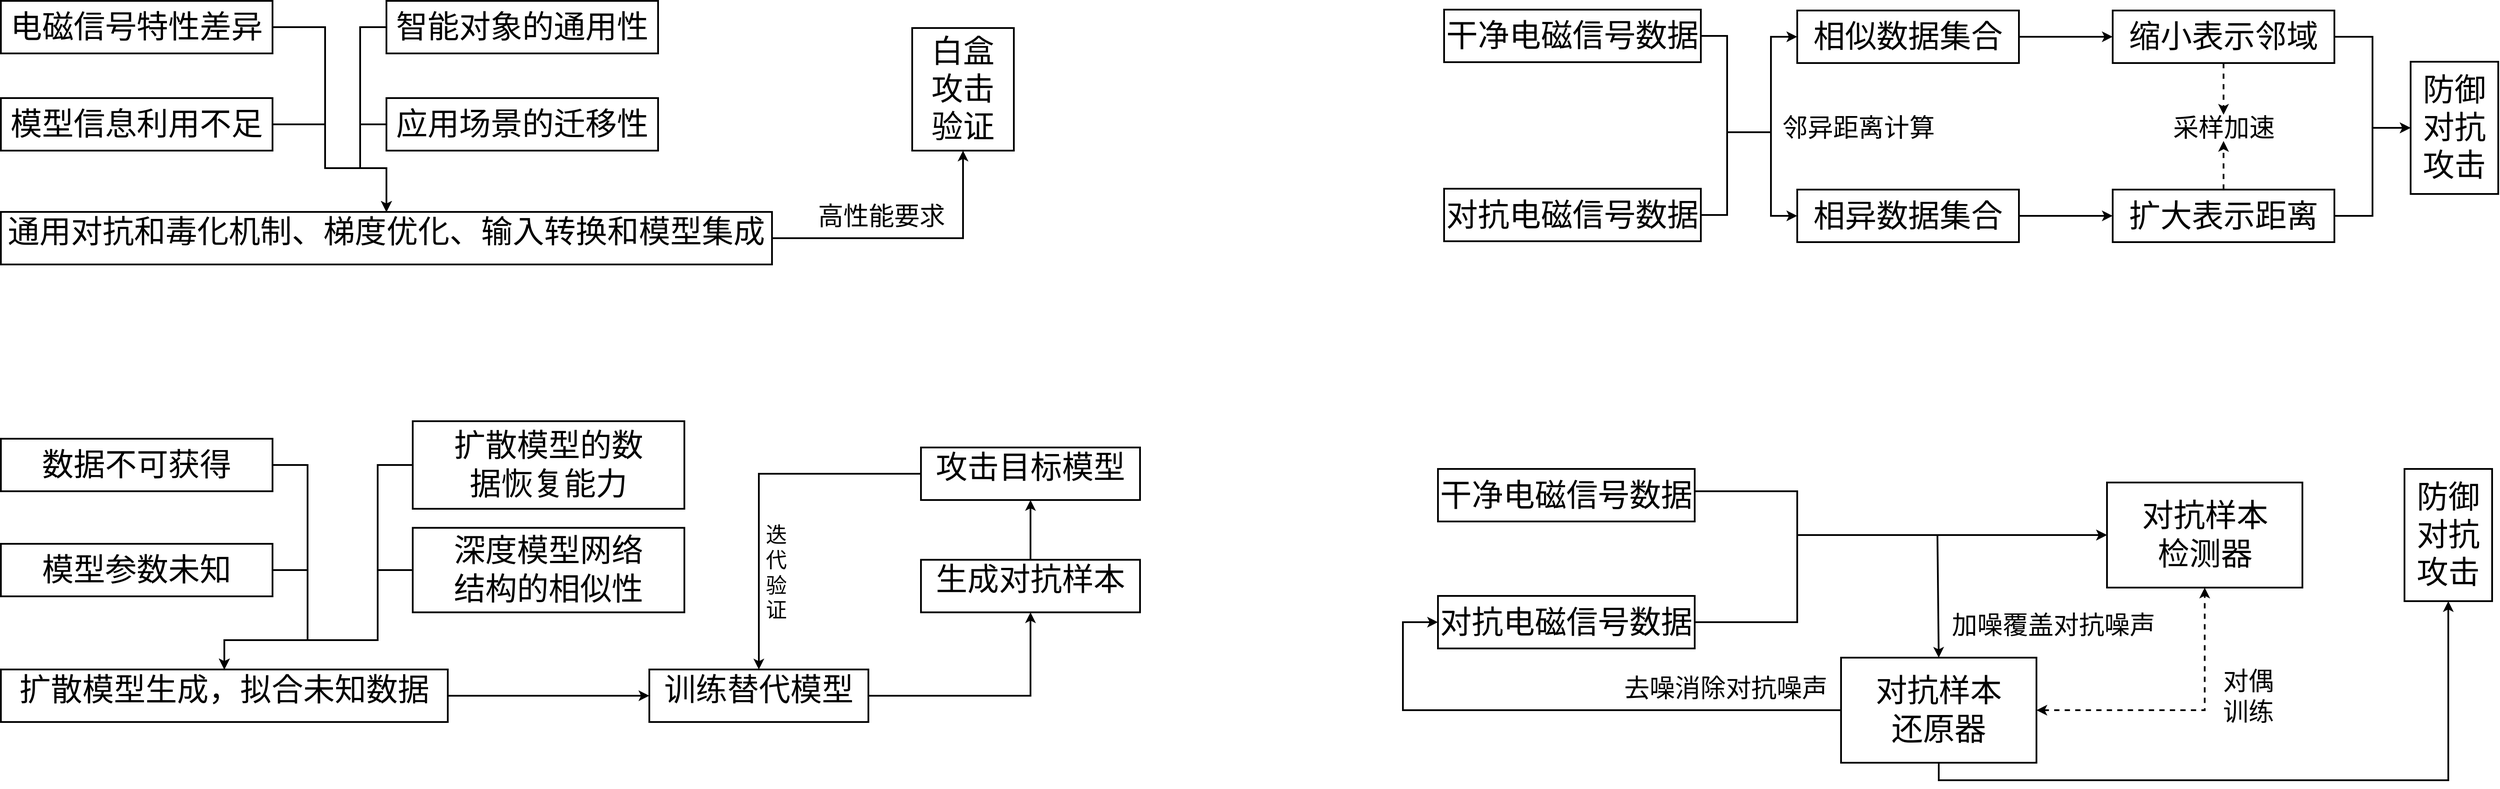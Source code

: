 <mxfile version="24.8.6" pages="2">
  <diagram name="第 1 页" id="F7OdmZYfkh6wWBQpCnRP">
    <mxGraphModel dx="2049" dy="1191" grid="1" gridSize="10" guides="1" tooltips="1" connect="1" arrows="1" fold="1" page="1" pageScale="1" pageWidth="827" pageHeight="1169" math="0" shadow="0">
      <root>
        <mxCell id="0" />
        <mxCell id="1" parent="0" />
        <mxCell id="ome_jggkn0jpkf7I-MI3-77" value="&lt;font style=&quot;font-size: 29px;&quot;&gt;高性能要求&lt;/font&gt;" style="text;html=1;align=center;verticalAlign=middle;whiteSpace=wrap;rounded=0;" vertex="1" parent="1">
          <mxGeometry x="1040" y="341" width="150" height="30" as="geometry" />
        </mxCell>
        <mxCell id="ome_jggkn0jpkf7I-MI3-86" style="edgeStyle=orthogonalEdgeStyle;rounded=0;orthogonalLoop=1;jettySize=auto;html=1;exitX=1;exitY=0.5;exitDx=0;exitDy=0;strokeWidth=2;" edge="1" parent="1" source="ome_jggkn0jpkf7I-MI3-78" target="ome_jggkn0jpkf7I-MI3-82">
          <mxGeometry relative="1" as="geometry">
            <Array as="points">
              <mxPoint x="480" y="140" />
              <mxPoint x="480" y="301" />
              <mxPoint x="550" y="301" />
            </Array>
          </mxGeometry>
        </mxCell>
        <mxCell id="ome_jggkn0jpkf7I-MI3-78" value="&lt;font style=&quot;font-size: 36px;&quot; face=&quot;微软雅黑&quot;&gt;电磁信号特性差异&lt;/font&gt;" style="rounded=0;whiteSpace=wrap;html=1;strokeWidth=2;" vertex="1" parent="1">
          <mxGeometry x="110" y="110" width="310" height="60" as="geometry" />
        </mxCell>
        <mxCell id="ome_jggkn0jpkf7I-MI3-87" style="edgeStyle=orthogonalEdgeStyle;rounded=0;orthogonalLoop=1;jettySize=auto;html=1;exitX=1;exitY=0.5;exitDx=0;exitDy=0;entryX=0.5;entryY=0;entryDx=0;entryDy=0;strokeWidth=2;" edge="1" parent="1" source="ome_jggkn0jpkf7I-MI3-79" target="ome_jggkn0jpkf7I-MI3-82">
          <mxGeometry relative="1" as="geometry">
            <Array as="points">
              <mxPoint x="480" y="251" />
              <mxPoint x="480" y="301" />
              <mxPoint x="550" y="301" />
            </Array>
          </mxGeometry>
        </mxCell>
        <mxCell id="ome_jggkn0jpkf7I-MI3-79" value="&lt;font style=&quot;font-size: 36px;&quot; face=&quot;微软雅黑&quot;&gt;模型信息利用不足&lt;/font&gt;" style="rounded=0;whiteSpace=wrap;html=1;strokeWidth=2;" vertex="1" parent="1">
          <mxGeometry x="110" y="221" width="310" height="60" as="geometry" />
        </mxCell>
        <mxCell id="ome_jggkn0jpkf7I-MI3-85" style="edgeStyle=orthogonalEdgeStyle;rounded=0;orthogonalLoop=1;jettySize=auto;html=1;exitX=0;exitY=0.5;exitDx=0;exitDy=0;entryX=0.5;entryY=0;entryDx=0;entryDy=0;strokeWidth=2;" edge="1" parent="1" source="ome_jggkn0jpkf7I-MI3-80" target="ome_jggkn0jpkf7I-MI3-82">
          <mxGeometry relative="1" as="geometry">
            <Array as="points">
              <mxPoint x="520" y="140" />
              <mxPoint x="520" y="301" />
              <mxPoint x="550" y="301" />
            </Array>
          </mxGeometry>
        </mxCell>
        <mxCell id="ome_jggkn0jpkf7I-MI3-80" value="&lt;font style=&quot;font-size: 36px;&quot; face=&quot;微软雅黑&quot;&gt;智能对象的通用性&lt;/font&gt;" style="rounded=0;whiteSpace=wrap;html=1;strokeWidth=2;" vertex="1" parent="1">
          <mxGeometry x="550" y="110" width="310" height="60" as="geometry" />
        </mxCell>
        <mxCell id="ome_jggkn0jpkf7I-MI3-84" style="edgeStyle=orthogonalEdgeStyle;rounded=0;orthogonalLoop=1;jettySize=auto;html=1;exitX=0;exitY=0.5;exitDx=0;exitDy=0;entryX=0.5;entryY=0;entryDx=0;entryDy=0;strokeWidth=2;" edge="1" parent="1" source="ome_jggkn0jpkf7I-MI3-81" target="ome_jggkn0jpkf7I-MI3-82">
          <mxGeometry relative="1" as="geometry">
            <Array as="points">
              <mxPoint x="520" y="251" />
              <mxPoint x="520" y="301" />
              <mxPoint x="550" y="301" />
            </Array>
          </mxGeometry>
        </mxCell>
        <mxCell id="ome_jggkn0jpkf7I-MI3-81" value="&lt;font style=&quot;font-size: 36px;&quot; face=&quot;微软雅黑&quot;&gt;应用场景的迁移性&lt;/font&gt;" style="rounded=0;whiteSpace=wrap;html=1;strokeWidth=2;" vertex="1" parent="1">
          <mxGeometry x="550" y="221" width="310" height="60" as="geometry" />
        </mxCell>
        <mxCell id="ome_jggkn0jpkf7I-MI3-88" style="edgeStyle=orthogonalEdgeStyle;rounded=0;orthogonalLoop=1;jettySize=auto;html=1;exitX=1;exitY=0.5;exitDx=0;exitDy=0;entryX=0.5;entryY=1;entryDx=0;entryDy=0;strokeWidth=2;" edge="1" parent="1" source="ome_jggkn0jpkf7I-MI3-82" target="ome_jggkn0jpkf7I-MI3-83">
          <mxGeometry relative="1" as="geometry" />
        </mxCell>
        <mxCell id="ome_jggkn0jpkf7I-MI3-82" value="&lt;div&gt;&lt;font face=&quot;微软雅黑&quot;&gt;&lt;span style=&quot;font-size: 36px;&quot;&gt;通用对抗和毒化机制、梯度优化、输入转换和模型集成&lt;/span&gt;&lt;/font&gt;&lt;/div&gt;&lt;div&gt;&lt;br&gt;&lt;/div&gt;" style="rounded=0;whiteSpace=wrap;html=1;strokeWidth=2;" vertex="1" parent="1">
          <mxGeometry x="110" y="351" width="880" height="60" as="geometry" />
        </mxCell>
        <mxCell id="ome_jggkn0jpkf7I-MI3-83" value="&lt;font style=&quot;font-size: 36px;&quot; face=&quot;微软雅黑&quot;&gt;白盒&lt;/font&gt;&lt;div&gt;&lt;font style=&quot;font-size: 36px;&quot; face=&quot;微软雅黑&quot;&gt;攻击&lt;/font&gt;&lt;/div&gt;&lt;div&gt;&lt;font style=&quot;font-size: 36px;&quot; face=&quot;微软雅黑&quot;&gt;验证&lt;/font&gt;&lt;/div&gt;" style="rounded=0;whiteSpace=wrap;html=1;strokeWidth=2;" vertex="1" parent="1">
          <mxGeometry x="1150" y="141" width="116" height="140" as="geometry" />
        </mxCell>
        <mxCell id="ome_jggkn0jpkf7I-MI3-105" style="edgeStyle=orthogonalEdgeStyle;rounded=0;orthogonalLoop=1;jettySize=auto;html=1;exitX=1;exitY=0.5;exitDx=0;exitDy=0;strokeWidth=2;" edge="1" parent="1" source="ome_jggkn0jpkf7I-MI3-92" target="ome_jggkn0jpkf7I-MI3-100">
          <mxGeometry relative="1" as="geometry">
            <Array as="points">
              <mxPoint x="460" y="640" />
              <mxPoint x="460" y="840" />
              <mxPoint x="365" y="840" />
            </Array>
          </mxGeometry>
        </mxCell>
        <mxCell id="ome_jggkn0jpkf7I-MI3-92" value="&lt;font style=&quot;font-size: 36px;&quot; face=&quot;微软雅黑&quot;&gt;数据不可获得&lt;/font&gt;" style="rounded=0;whiteSpace=wrap;html=1;strokeWidth=2;" vertex="1" parent="1">
          <mxGeometry x="110" y="610" width="310" height="60" as="geometry" />
        </mxCell>
        <mxCell id="ome_jggkn0jpkf7I-MI3-106" style="edgeStyle=orthogonalEdgeStyle;rounded=0;orthogonalLoop=1;jettySize=auto;html=1;exitX=1;exitY=0.5;exitDx=0;exitDy=0;entryX=0.5;entryY=0;entryDx=0;entryDy=0;strokeWidth=2;" edge="1" parent="1" source="ome_jggkn0jpkf7I-MI3-94" target="ome_jggkn0jpkf7I-MI3-100">
          <mxGeometry relative="1" as="geometry">
            <Array as="points">
              <mxPoint x="460" y="760" />
              <mxPoint x="460" y="840" />
              <mxPoint x="365" y="840" />
            </Array>
          </mxGeometry>
        </mxCell>
        <mxCell id="ome_jggkn0jpkf7I-MI3-94" value="&lt;font style=&quot;font-size: 36px;&quot; face=&quot;微软雅黑&quot;&gt;模型参数未知&lt;/font&gt;" style="rounded=0;whiteSpace=wrap;html=1;strokeWidth=2;" vertex="1" parent="1">
          <mxGeometry x="110" y="730" width="310" height="60" as="geometry" />
        </mxCell>
        <mxCell id="ome_jggkn0jpkf7I-MI3-107" style="edgeStyle=orthogonalEdgeStyle;rounded=0;orthogonalLoop=1;jettySize=auto;html=1;exitX=0;exitY=0.5;exitDx=0;exitDy=0;entryX=0.5;entryY=0;entryDx=0;entryDy=0;strokeWidth=2;" edge="1" parent="1" source="ome_jggkn0jpkf7I-MI3-96" target="ome_jggkn0jpkf7I-MI3-100">
          <mxGeometry relative="1" as="geometry">
            <mxPoint x="520" y="700" as="targetPoint" />
            <Array as="points">
              <mxPoint x="540" y="640" />
              <mxPoint x="540" y="840" />
              <mxPoint x="365" y="840" />
            </Array>
          </mxGeometry>
        </mxCell>
        <mxCell id="ome_jggkn0jpkf7I-MI3-96" value="&lt;font face=&quot;微软雅黑&quot;&gt;&lt;span style=&quot;font-size: 36px;&quot;&gt;扩散模型的数&lt;/span&gt;&lt;/font&gt;&lt;div&gt;&lt;font face=&quot;微软雅黑&quot;&gt;&lt;span style=&quot;font-size: 36px;&quot;&gt;据恢复能力&lt;/span&gt;&lt;/font&gt;&lt;/div&gt;" style="rounded=0;whiteSpace=wrap;html=1;strokeWidth=2;" vertex="1" parent="1">
          <mxGeometry x="580" y="590" width="310" height="100" as="geometry" />
        </mxCell>
        <mxCell id="ome_jggkn0jpkf7I-MI3-109" style="edgeStyle=orthogonalEdgeStyle;rounded=0;orthogonalLoop=1;jettySize=auto;html=1;exitX=0;exitY=0.5;exitDx=0;exitDy=0;entryX=0.5;entryY=0;entryDx=0;entryDy=0;strokeWidth=2;" edge="1" parent="1" source="ome_jggkn0jpkf7I-MI3-98" target="ome_jggkn0jpkf7I-MI3-100">
          <mxGeometry relative="1" as="geometry">
            <Array as="points">
              <mxPoint x="540" y="760" />
              <mxPoint x="540" y="840" />
              <mxPoint x="365" y="840" />
            </Array>
          </mxGeometry>
        </mxCell>
        <mxCell id="ome_jggkn0jpkf7I-MI3-98" value="&lt;font style=&quot;font-size: 36px;&quot; face=&quot;微软雅黑&quot;&gt;深度模型网络&lt;/font&gt;&lt;div&gt;&lt;font face=&quot;微软雅黑&quot;&gt;&lt;span style=&quot;font-size: 36px;&quot;&gt;结构的相似性&lt;/span&gt;&lt;/font&gt;&lt;/div&gt;" style="rounded=0;whiteSpace=wrap;html=1;strokeWidth=2;" vertex="1" parent="1">
          <mxGeometry x="580" y="711.75" width="310" height="96.5" as="geometry" />
        </mxCell>
        <mxCell id="ome_jggkn0jpkf7I-MI3-110" style="edgeStyle=orthogonalEdgeStyle;rounded=0;orthogonalLoop=1;jettySize=auto;html=1;exitX=1;exitY=0.5;exitDx=0;exitDy=0;entryX=0;entryY=0.5;entryDx=0;entryDy=0;strokeWidth=2;" edge="1" parent="1" source="ome_jggkn0jpkf7I-MI3-100" target="ome_jggkn0jpkf7I-MI3-102">
          <mxGeometry relative="1" as="geometry" />
        </mxCell>
        <mxCell id="ome_jggkn0jpkf7I-MI3-100" value="&lt;div&gt;&lt;font face=&quot;微软雅黑&quot;&gt;&lt;span style=&quot;font-size: 36px;&quot;&gt;扩散模型生成，拟合未知数据&lt;/span&gt;&lt;/font&gt;&lt;/div&gt;&lt;div&gt;&lt;br&gt;&lt;/div&gt;" style="rounded=0;whiteSpace=wrap;html=1;strokeWidth=2;" vertex="1" parent="1">
          <mxGeometry x="110" y="873.5" width="510" height="60" as="geometry" />
        </mxCell>
        <mxCell id="ome_jggkn0jpkf7I-MI3-112" style="edgeStyle=orthogonalEdgeStyle;rounded=0;orthogonalLoop=1;jettySize=auto;html=1;exitX=1;exitY=0.5;exitDx=0;exitDy=0;strokeWidth=2;" edge="1" parent="1" source="ome_jggkn0jpkf7I-MI3-102" target="ome_jggkn0jpkf7I-MI3-103">
          <mxGeometry relative="1" as="geometry" />
        </mxCell>
        <mxCell id="ome_jggkn0jpkf7I-MI3-102" value="&lt;div&gt;&lt;font face=&quot;微软雅黑&quot;&gt;&lt;span style=&quot;font-size: 36px;&quot;&gt;训练替代模型&lt;/span&gt;&lt;/font&gt;&lt;/div&gt;&lt;div&gt;&lt;br&gt;&lt;/div&gt;" style="rounded=0;whiteSpace=wrap;html=1;strokeWidth=2;" vertex="1" parent="1">
          <mxGeometry x="850" y="873.5" width="250" height="60" as="geometry" />
        </mxCell>
        <mxCell id="ome_jggkn0jpkf7I-MI3-113" style="edgeStyle=orthogonalEdgeStyle;rounded=0;orthogonalLoop=1;jettySize=auto;html=1;exitX=0.5;exitY=0;exitDx=0;exitDy=0;entryX=0.5;entryY=1;entryDx=0;entryDy=0;strokeWidth=2;" edge="1" parent="1" source="ome_jggkn0jpkf7I-MI3-103" target="ome_jggkn0jpkf7I-MI3-104">
          <mxGeometry relative="1" as="geometry" />
        </mxCell>
        <mxCell id="ome_jggkn0jpkf7I-MI3-103" value="&lt;div&gt;&lt;font face=&quot;微软雅黑&quot;&gt;&lt;span style=&quot;font-size: 36px;&quot;&gt;生成对抗样本&lt;/span&gt;&lt;/font&gt;&lt;/div&gt;&lt;div&gt;&lt;br&gt;&lt;/div&gt;" style="rounded=0;whiteSpace=wrap;html=1;strokeWidth=2;" vertex="1" parent="1">
          <mxGeometry x="1160" y="748.25" width="250" height="60" as="geometry" />
        </mxCell>
        <mxCell id="ome_jggkn0jpkf7I-MI3-114" style="edgeStyle=orthogonalEdgeStyle;rounded=0;orthogonalLoop=1;jettySize=auto;html=1;exitX=0;exitY=0.5;exitDx=0;exitDy=0;strokeWidth=2;" edge="1" parent="1" source="ome_jggkn0jpkf7I-MI3-104" target="ome_jggkn0jpkf7I-MI3-102">
          <mxGeometry relative="1" as="geometry" />
        </mxCell>
        <mxCell id="ome_jggkn0jpkf7I-MI3-104" value="&lt;div&gt;&lt;font face=&quot;微软雅黑&quot;&gt;&lt;span style=&quot;font-size: 36px;&quot;&gt;攻击目标模型&lt;/span&gt;&lt;/font&gt;&lt;/div&gt;&lt;div&gt;&lt;br&gt;&lt;/div&gt;" style="rounded=0;whiteSpace=wrap;html=1;strokeWidth=2;" vertex="1" parent="1">
          <mxGeometry x="1160" y="620" width="250" height="60" as="geometry" />
        </mxCell>
        <mxCell id="ome_jggkn0jpkf7I-MI3-115" value="&lt;font face=&quot;微软雅黑&quot; style=&quot;font-size: 24px;&quot;&gt;迭代验证&lt;/font&gt;" style="text;html=1;align=center;verticalAlign=middle;whiteSpace=wrap;rounded=0;" vertex="1" parent="1">
          <mxGeometry x="980" y="748.25" width="30" height="30" as="geometry" />
        </mxCell>
        <mxCell id="ome_jggkn0jpkf7I-MI3-124" style="edgeStyle=orthogonalEdgeStyle;rounded=0;orthogonalLoop=1;jettySize=auto;html=1;exitX=1;exitY=0.5;exitDx=0;exitDy=0;entryX=0;entryY=0.5;entryDx=0;entryDy=0;strokeWidth=2;" edge="1" parent="1" source="ome_jggkn0jpkf7I-MI3-117" target="ome_jggkn0jpkf7I-MI3-119">
          <mxGeometry relative="1" as="geometry">
            <Array as="points">
              <mxPoint x="2080" y="150" />
              <mxPoint x="2080" y="260" />
              <mxPoint x="2130" y="260" />
              <mxPoint x="2130" y="151" />
            </Array>
          </mxGeometry>
        </mxCell>
        <mxCell id="ome_jggkn0jpkf7I-MI3-117" value="&lt;font style=&quot;font-size: 36px;&quot; face=&quot;微软雅黑&quot;&gt;干净电磁信号数据&lt;/font&gt;" style="rounded=0;whiteSpace=wrap;html=1;strokeWidth=2;" vertex="1" parent="1">
          <mxGeometry x="1757" y="120" width="293" height="60" as="geometry" />
        </mxCell>
        <mxCell id="ome_jggkn0jpkf7I-MI3-125" style="edgeStyle=orthogonalEdgeStyle;rounded=0;orthogonalLoop=1;jettySize=auto;html=1;exitX=1;exitY=0.5;exitDx=0;exitDy=0;entryX=0;entryY=0.5;entryDx=0;entryDy=0;strokeWidth=2;" edge="1" parent="1" source="ome_jggkn0jpkf7I-MI3-118" target="ome_jggkn0jpkf7I-MI3-120">
          <mxGeometry relative="1" as="geometry">
            <Array as="points">
              <mxPoint x="2080" y="355" />
              <mxPoint x="2080" y="260" />
              <mxPoint x="2130" y="260" />
              <mxPoint x="2130" y="356" />
            </Array>
          </mxGeometry>
        </mxCell>
        <mxCell id="ome_jggkn0jpkf7I-MI3-118" value="&lt;font style=&quot;font-size: 36px;&quot; face=&quot;微软雅黑&quot;&gt;对抗电磁信号数据&lt;/font&gt;" style="rounded=0;whiteSpace=wrap;html=1;strokeWidth=2;" vertex="1" parent="1">
          <mxGeometry x="1757" y="324.5" width="293" height="60" as="geometry" />
        </mxCell>
        <mxCell id="ome_jggkn0jpkf7I-MI3-126" style="edgeStyle=orthogonalEdgeStyle;rounded=0;orthogonalLoop=1;jettySize=auto;html=1;exitX=1;exitY=0.5;exitDx=0;exitDy=0;entryX=0;entryY=0.5;entryDx=0;entryDy=0;strokeWidth=2;" edge="1" parent="1" source="ome_jggkn0jpkf7I-MI3-119" target="ome_jggkn0jpkf7I-MI3-121">
          <mxGeometry relative="1" as="geometry" />
        </mxCell>
        <mxCell id="ome_jggkn0jpkf7I-MI3-119" value="&lt;font style=&quot;font-size: 36px;&quot; face=&quot;微软雅黑&quot;&gt;相似数据集合&lt;/font&gt;" style="rounded=0;whiteSpace=wrap;html=1;strokeWidth=2;" vertex="1" parent="1">
          <mxGeometry x="2160" y="121" width="253" height="60" as="geometry" />
        </mxCell>
        <mxCell id="ome_jggkn0jpkf7I-MI3-127" style="edgeStyle=orthogonalEdgeStyle;rounded=0;orthogonalLoop=1;jettySize=auto;html=1;exitX=1;exitY=0.5;exitDx=0;exitDy=0;entryX=0;entryY=0.5;entryDx=0;entryDy=0;strokeWidth=2;" edge="1" parent="1" source="ome_jggkn0jpkf7I-MI3-120" target="ome_jggkn0jpkf7I-MI3-122">
          <mxGeometry relative="1" as="geometry" />
        </mxCell>
        <mxCell id="ome_jggkn0jpkf7I-MI3-120" value="&lt;font style=&quot;font-size: 36px;&quot; face=&quot;微软雅黑&quot;&gt;相异数据集合&lt;/font&gt;" style="rounded=0;whiteSpace=wrap;html=1;strokeWidth=2;" vertex="1" parent="1">
          <mxGeometry x="2160" y="325.5" width="253" height="60" as="geometry" />
        </mxCell>
        <mxCell id="ome_jggkn0jpkf7I-MI3-129" style="edgeStyle=orthogonalEdgeStyle;rounded=0;orthogonalLoop=1;jettySize=auto;html=1;exitX=1;exitY=0.5;exitDx=0;exitDy=0;entryX=0;entryY=0.5;entryDx=0;entryDy=0;strokeWidth=2;" edge="1" parent="1" source="ome_jggkn0jpkf7I-MI3-121" target="ome_jggkn0jpkf7I-MI3-123">
          <mxGeometry relative="1" as="geometry" />
        </mxCell>
        <mxCell id="ome_jggkn0jpkf7I-MI3-134" style="edgeStyle=orthogonalEdgeStyle;rounded=0;orthogonalLoop=1;jettySize=auto;html=1;exitX=0.5;exitY=1;exitDx=0;exitDy=0;entryX=0.5;entryY=0;entryDx=0;entryDy=0;strokeWidth=2;dashed=1;" edge="1" parent="1" source="ome_jggkn0jpkf7I-MI3-121" target="ome_jggkn0jpkf7I-MI3-133">
          <mxGeometry relative="1" as="geometry" />
        </mxCell>
        <mxCell id="ome_jggkn0jpkf7I-MI3-121" value="&lt;font style=&quot;font-size: 36px;&quot; face=&quot;微软雅黑&quot;&gt;缩小表示邻域&lt;/font&gt;" style="rounded=0;whiteSpace=wrap;html=1;strokeWidth=2;" vertex="1" parent="1">
          <mxGeometry x="2520" y="121" width="253" height="60" as="geometry" />
        </mxCell>
        <mxCell id="ome_jggkn0jpkf7I-MI3-132" style="edgeStyle=orthogonalEdgeStyle;rounded=0;orthogonalLoop=1;jettySize=auto;html=1;exitX=1;exitY=0.5;exitDx=0;exitDy=0;entryX=0;entryY=0.5;entryDx=0;entryDy=0;strokeWidth=2;" edge="1" parent="1" source="ome_jggkn0jpkf7I-MI3-122" target="ome_jggkn0jpkf7I-MI3-123">
          <mxGeometry relative="1" as="geometry" />
        </mxCell>
        <mxCell id="ome_jggkn0jpkf7I-MI3-135" style="edgeStyle=orthogonalEdgeStyle;rounded=0;orthogonalLoop=1;jettySize=auto;html=1;exitX=0.5;exitY=0;exitDx=0;exitDy=0;entryX=0.5;entryY=1;entryDx=0;entryDy=0;strokeWidth=2;dashed=1;" edge="1" parent="1" source="ome_jggkn0jpkf7I-MI3-122" target="ome_jggkn0jpkf7I-MI3-133">
          <mxGeometry relative="1" as="geometry" />
        </mxCell>
        <mxCell id="ome_jggkn0jpkf7I-MI3-122" value="&lt;font style=&quot;font-size: 36px;&quot; face=&quot;微软雅黑&quot;&gt;扩大表示距离&lt;/font&gt;" style="rounded=0;whiteSpace=wrap;html=1;strokeWidth=2;" vertex="1" parent="1">
          <mxGeometry x="2520" y="325.5" width="253" height="60" as="geometry" />
        </mxCell>
        <mxCell id="ome_jggkn0jpkf7I-MI3-123" value="&lt;font style=&quot;font-size: 36px;&quot; face=&quot;微软雅黑&quot;&gt;防御对抗攻击&lt;/font&gt;" style="rounded=0;whiteSpace=wrap;html=1;strokeWidth=2;" vertex="1" parent="1">
          <mxGeometry x="2860" y="179.5" width="100" height="151" as="geometry" />
        </mxCell>
        <mxCell id="ome_jggkn0jpkf7I-MI3-131" value="&lt;font style=&quot;font-size: 29px;&quot;&gt;邻异距离计算&lt;/font&gt;" style="text;html=1;align=center;verticalAlign=middle;whiteSpace=wrap;rounded=0;" vertex="1" parent="1">
          <mxGeometry x="2140" y="240" width="180" height="30" as="geometry" />
        </mxCell>
        <mxCell id="ome_jggkn0jpkf7I-MI3-133" value="&lt;font style=&quot;font-size: 29px;&quot;&gt;采样加速&lt;/font&gt;" style="text;html=1;align=center;verticalAlign=middle;whiteSpace=wrap;rounded=0;" vertex="1" parent="1">
          <mxGeometry x="2556.5" y="240" width="180" height="30" as="geometry" />
        </mxCell>
        <mxCell id="ome_jggkn0jpkf7I-MI3-155" style="edgeStyle=orthogonalEdgeStyle;rounded=0;orthogonalLoop=1;jettySize=auto;html=1;exitX=1;exitY=0.5;exitDx=0;exitDy=0;entryX=0;entryY=0.5;entryDx=0;entryDy=0;strokeWidth=2;" edge="1" parent="1" source="ome_jggkn0jpkf7I-MI3-137" target="ome_jggkn0jpkf7I-MI3-153">
          <mxGeometry relative="1" as="geometry">
            <Array as="points">
              <mxPoint x="2043" y="670" />
              <mxPoint x="2160" y="670" />
              <mxPoint x="2160" y="720" />
            </Array>
          </mxGeometry>
        </mxCell>
        <mxCell id="ome_jggkn0jpkf7I-MI3-137" value="&lt;font style=&quot;font-size: 36px;&quot; face=&quot;微软雅黑&quot;&gt;干净电磁信号数据&lt;/font&gt;" style="rounded=0;whiteSpace=wrap;html=1;strokeWidth=2;" vertex="1" parent="1">
          <mxGeometry x="1750" y="644.5" width="293" height="60" as="geometry" />
        </mxCell>
        <mxCell id="ome_jggkn0jpkf7I-MI3-156" style="edgeStyle=orthogonalEdgeStyle;rounded=0;orthogonalLoop=1;jettySize=auto;html=1;exitX=1;exitY=0.5;exitDx=0;exitDy=0;entryX=0;entryY=0.5;entryDx=0;entryDy=0;strokeWidth=2;" edge="1" parent="1" source="ome_jggkn0jpkf7I-MI3-139" target="ome_jggkn0jpkf7I-MI3-153">
          <mxGeometry relative="1" as="geometry">
            <Array as="points">
              <mxPoint x="2160" y="820" />
              <mxPoint x="2160" y="720" />
            </Array>
          </mxGeometry>
        </mxCell>
        <mxCell id="ome_jggkn0jpkf7I-MI3-139" value="&lt;font style=&quot;font-size: 36px;&quot; face=&quot;微软雅黑&quot;&gt;对抗电磁信号数据&lt;/font&gt;" style="rounded=0;whiteSpace=wrap;html=1;strokeWidth=2;" vertex="1" parent="1">
          <mxGeometry x="1750" y="789.5" width="293" height="60" as="geometry" />
        </mxCell>
        <mxCell id="ome_jggkn0jpkf7I-MI3-150" value="&lt;font style=&quot;font-size: 36px;&quot; face=&quot;微软雅黑&quot;&gt;防御对抗攻击&lt;/font&gt;" style="rounded=0;whiteSpace=wrap;html=1;strokeWidth=2;" vertex="1" parent="1">
          <mxGeometry x="2853" y="644.5" width="100" height="151" as="geometry" />
        </mxCell>
        <mxCell id="ome_jggkn0jpkf7I-MI3-153" value="&lt;font style=&quot;font-size: 36px;&quot; face=&quot;微软雅黑&quot;&gt;对抗样本&lt;/font&gt;&lt;div&gt;&lt;font style=&quot;font-size: 36px;&quot; face=&quot;微软雅黑&quot;&gt;检测器&lt;/font&gt;&lt;/div&gt;" style="rounded=0;whiteSpace=wrap;html=1;strokeWidth=2;" vertex="1" parent="1">
          <mxGeometry x="2513.5" y="660" width="223" height="120" as="geometry" />
        </mxCell>
        <mxCell id="ome_jggkn0jpkf7I-MI3-158" style="edgeStyle=orthogonalEdgeStyle;rounded=0;orthogonalLoop=1;jettySize=auto;html=1;exitX=0;exitY=0.5;exitDx=0;exitDy=0;entryX=0;entryY=0.5;entryDx=0;entryDy=0;strokeWidth=2;" edge="1" parent="1" source="ome_jggkn0jpkf7I-MI3-154" target="ome_jggkn0jpkf7I-MI3-139">
          <mxGeometry relative="1" as="geometry">
            <Array as="points">
              <mxPoint x="1710" y="920" />
              <mxPoint x="1710" y="820" />
            </Array>
          </mxGeometry>
        </mxCell>
        <mxCell id="ome_jggkn0jpkf7I-MI3-159" style="edgeStyle=orthogonalEdgeStyle;rounded=0;orthogonalLoop=1;jettySize=auto;html=1;exitX=0.5;exitY=1;exitDx=0;exitDy=0;entryX=0.5;entryY=1;entryDx=0;entryDy=0;strokeWidth=2;" edge="1" parent="1" source="ome_jggkn0jpkf7I-MI3-154" target="ome_jggkn0jpkf7I-MI3-150">
          <mxGeometry relative="1" as="geometry" />
        </mxCell>
        <mxCell id="ome_jggkn0jpkf7I-MI3-160" style="edgeStyle=orthogonalEdgeStyle;rounded=0;orthogonalLoop=1;jettySize=auto;html=1;exitX=1;exitY=0.5;exitDx=0;exitDy=0;entryX=0.5;entryY=1;entryDx=0;entryDy=0;strokeWidth=2;startArrow=classic;startFill=1;dashed=1;" edge="1" parent="1" source="ome_jggkn0jpkf7I-MI3-154" target="ome_jggkn0jpkf7I-MI3-153">
          <mxGeometry relative="1" as="geometry" />
        </mxCell>
        <mxCell id="ome_jggkn0jpkf7I-MI3-154" value="&lt;font style=&quot;font-size: 36px;&quot; face=&quot;微软雅黑&quot;&gt;对抗样本&lt;/font&gt;&lt;div&gt;&lt;font style=&quot;font-size: 36px;&quot; face=&quot;微软雅黑&quot;&gt;还原器&lt;/font&gt;&lt;/div&gt;" style="rounded=0;whiteSpace=wrap;html=1;strokeWidth=2;" vertex="1" parent="1">
          <mxGeometry x="2210" y="860" width="223" height="120" as="geometry" />
        </mxCell>
        <mxCell id="ome_jggkn0jpkf7I-MI3-157" value="" style="endArrow=classic;html=1;rounded=0;entryX=0.5;entryY=0;entryDx=0;entryDy=0;strokeWidth=2;" edge="1" parent="1" target="ome_jggkn0jpkf7I-MI3-154">
          <mxGeometry width="50" height="50" relative="1" as="geometry">
            <mxPoint x="2320" y="720" as="sourcePoint" />
            <mxPoint x="2230" y="590" as="targetPoint" />
          </mxGeometry>
        </mxCell>
        <mxCell id="ome_jggkn0jpkf7I-MI3-161" value="&lt;font style=&quot;font-size: 29px;&quot;&gt;加噪覆盖对抗噪声&lt;/font&gt;" style="text;html=1;align=center;verticalAlign=middle;whiteSpace=wrap;rounded=0;" vertex="1" parent="1">
          <mxGeometry x="2333.5" y="808.25" width="236.5" height="30" as="geometry" />
        </mxCell>
        <mxCell id="ome_jggkn0jpkf7I-MI3-162" value="&lt;font style=&quot;font-size: 29px;&quot;&gt;对偶&lt;/font&gt;&lt;div&gt;&lt;font style=&quot;font-size: 29px;&quot;&gt;训练&lt;/font&gt;&lt;/div&gt;" style="text;html=1;align=center;verticalAlign=middle;whiteSpace=wrap;rounded=0;" vertex="1" parent="1">
          <mxGeometry x="2640" y="888.5" width="70" height="30" as="geometry" />
        </mxCell>
        <mxCell id="ome_jggkn0jpkf7I-MI3-163" value="&lt;font style=&quot;font-size: 29px;&quot;&gt;去噪消除对抗噪声&lt;/font&gt;" style="text;html=1;align=center;verticalAlign=middle;whiteSpace=wrap;rounded=0;" vertex="1" parent="1">
          <mxGeometry x="1960" y="880" width="236.5" height="30" as="geometry" />
        </mxCell>
      </root>
    </mxGraphModel>
  </diagram>
  <diagram name="第 2 页" id="9tf23aB5W-w4CR5YHTqa">
    <mxGraphModel dx="1420" dy="786" grid="1" gridSize="10" guides="1" tooltips="1" connect="1" arrows="1" fold="1" page="1" pageScale="1" pageWidth="827" pageHeight="1169" math="0" shadow="0">
      <root>
        <mxCell id="0" />
        <mxCell id="1" parent="0" />
        <mxCell id="-x0JOK5yAvh99L-79Qv8-5" value="" style="endArrow=none;dashed=1;html=1;rounded=0;strokeColor=#999999;fontColor=#FEFAE0;edgeStyle=orthogonalEdgeStyle;fillColor=#fff2cc;" parent="1" edge="1">
          <mxGeometry width="50" height="50" relative="1" as="geometry">
            <mxPoint x="55" y="960" as="sourcePoint" />
            <mxPoint x="55" y="240" as="targetPoint" />
            <Array as="points">
              <mxPoint x="55.42" y="524" />
            </Array>
          </mxGeometry>
        </mxCell>
        <mxCell id="40tIhPJ9Ffn6oL1azllx-96" value="" style="rounded=0;whiteSpace=wrap;html=1;strokeColor=#5c7fbd;fillColor=none;" parent="1" vertex="1">
          <mxGeometry x="2.842e-14" y="620" width="650" height="360" as="geometry" />
        </mxCell>
        <mxCell id="40tIhPJ9Ffn6oL1azllx-95" value="" style="rounded=0;whiteSpace=wrap;html=1;strokeColor=#5c7fbd;fillColor=none;" parent="1" vertex="1">
          <mxGeometry y="220" width="650" height="360" as="geometry" />
        </mxCell>
        <mxCell id="40tIhPJ9Ffn6oL1azllx-94" value="" style="rounded=1;whiteSpace=wrap;html=1;opacity=60;strokeColor=#6c8ebf;strokeWidth=0.75;align=center;verticalAlign=middle;fontFamily=SimHei;fontSize=14;fillColor=#dae8fc;dashed=1;" parent="1" vertex="1">
          <mxGeometry x="231.22" y="820" width="390" height="150" as="geometry" />
        </mxCell>
        <mxCell id="40tIhPJ9Ffn6oL1azllx-93" value="" style="rounded=1;whiteSpace=wrap;html=1;opacity=60;strokeColor=#6c8ebf;strokeWidth=0.75;align=center;verticalAlign=middle;fontFamily=SimHei;fontSize=14;fillColor=#dae8fc;dashed=1;" parent="1" vertex="1">
          <mxGeometry x="231.22" y="630" width="390" height="150" as="geometry" />
        </mxCell>
        <mxCell id="40tIhPJ9Ffn6oL1azllx-92" value="" style="rounded=1;whiteSpace=wrap;html=1;opacity=60;strokeColor=#6c8ebf;strokeWidth=0.75;align=center;verticalAlign=middle;fontFamily=SimHei;fontSize=14;fillColor=#dae8fc;dashed=1;" parent="1" vertex="1">
          <mxGeometry x="231.22" y="420" width="390" height="150" as="geometry" />
        </mxCell>
        <mxCell id="40tIhPJ9Ffn6oL1azllx-90" value="" style="rounded=1;whiteSpace=wrap;html=1;opacity=60;strokeColor=#6c8ebf;strokeWidth=0.75;align=center;verticalAlign=middle;fontFamily=SimHei;fontSize=14;fillColor=#dae8fc;dashed=1;" parent="1" vertex="1">
          <mxGeometry x="231.22" y="230" width="390" height="150" as="geometry" />
        </mxCell>
        <mxCell id="40tIhPJ9Ffn6oL1azllx-101" style="edgeStyle=orthogonalEdgeStyle;rounded=0;orthogonalLoop=1;jettySize=auto;html=1;entryX=0.25;entryY=0;entryDx=0;entryDy=0;strokeColor=#000000;align=center;verticalAlign=middle;fontFamily=Helvetica;fontSize=11;fontColor=#FEFAE0;labelBackgroundColor=default;endArrow=classic;fillColor=#BC6C25;exitX=0.5;exitY=1;exitDx=0;exitDy=0;" parent="1" source="p2o331cmKD3gn9Q6-dUv-46" target="p2o331cmKD3gn9Q6-dUv-51" edge="1">
          <mxGeometry relative="1" as="geometry">
            <mxPoint x="158.607" y="116.0" as="sourcePoint" />
            <mxPoint x="160.5" y="141.0" as="targetPoint" />
            <Array as="points">
              <mxPoint x="163" y="115" />
            </Array>
          </mxGeometry>
        </mxCell>
        <mxCell id="p2o331cmKD3gn9Q6-dUv-46" value="前期工作基础支撑" style="rounded=1;whiteSpace=wrap;html=1;fontFamily=SimHei;fontSize=14;" parent="1" vertex="1">
          <mxGeometry x="98.61" y="80" width="130" height="35" as="geometry" />
        </mxCell>
        <mxCell id="40tIhPJ9Ffn6oL1azllx-102" style="edgeStyle=orthogonalEdgeStyle;rounded=0;orthogonalLoop=1;jettySize=auto;html=1;entryX=0.75;entryY=0;entryDx=0;entryDy=0;strokeColor=#000000;align=center;verticalAlign=middle;fontFamily=Helvetica;fontSize=11;fontColor=#FEFAE0;labelBackgroundColor=default;endArrow=classic;fillColor=#BC6C25;exitX=0.5;exitY=1;exitDx=0;exitDy=0;" parent="1" source="p2o331cmKD3gn9Q6-dUv-47" target="p2o331cmKD3gn9Q6-dUv-51" edge="1">
          <mxGeometry relative="1" as="geometry" />
        </mxCell>
        <mxCell id="p2o331cmKD3gn9Q6-dUv-47" value="需求牵引方法创新" style="rounded=1;whiteSpace=wrap;html=1;fontFamily=SimHei;fontSize=14;" parent="1" vertex="1">
          <mxGeometry x="421.47" y="80" width="130" height="35" as="geometry" />
        </mxCell>
        <mxCell id="40tIhPJ9Ffn6oL1azllx-99" style="edgeStyle=orthogonalEdgeStyle;rounded=0;orthogonalLoop=1;jettySize=auto;html=1;strokeColor=#000000;fontColor=#FEFAE0;fillColor=#BC6C25;" parent="1" source="p2o331cmKD3gn9Q6-dUv-48" target="p2o331cmKD3gn9Q6-dUv-51" edge="1">
          <mxGeometry relative="1" as="geometry" />
        </mxCell>
        <mxCell id="p2o331cmKD3gn9Q6-dUv-48" value="低碳发展实际导向" style="rounded=1;whiteSpace=wrap;html=1;fontFamily=SimHei;fontSize=14;" parent="1" vertex="1">
          <mxGeometry x="260" y="80" width="130" height="35" as="geometry" />
        </mxCell>
        <mxCell id="p2o331cmKD3gn9Q6-dUv-51" value="&lt;font style=&quot;font-size: 20px;&quot; face=&quot;SimHei&quot;&gt;基于对抗学习的分布式光伏发电功率可信预测方法研究&lt;/font&gt;" style="rounded=1;whiteSpace=wrap;html=1;strokeColor=#5C7FBD;align=center;verticalAlign=middle;fontFamily=SongTi;fontSize=12;fillColor=#CCE5FF;horizontal=1;gradientColor=#CCE5FF;" parent="1" vertex="1">
          <mxGeometry y="140" width="650" height="50" as="geometry" />
        </mxCell>
        <mxCell id="p2o331cmKD3gn9Q6-dUv-54" value="&lt;font face=&quot;SongTi&quot;&gt;模型&lt;br&gt;数据&lt;br&gt;&lt;/font&gt;&lt;font face=&quot;SongTi&quot;&gt;已知&lt;br&gt;&lt;/font&gt;" style="ellipse;whiteSpace=wrap;html=1;aspect=fixed;rounded=1;strokeColor=default;align=center;verticalAlign=middle;fontFamily=SimHei;fontSize=14;fontColor=default;fillColor=default;" parent="1" vertex="1">
          <mxGeometry x="15.61" y="265" width="80" height="80" as="geometry" />
        </mxCell>
        <mxCell id="p2o331cmKD3gn9Q6-dUv-56" value="&lt;font face=&quot;SongTi&quot;&gt;模型&lt;br&gt;数据&lt;br&gt;未知&lt;/font&gt;" style="ellipse;whiteSpace=wrap;html=1;aspect=fixed;rounded=1;strokeColor=default;align=center;verticalAlign=middle;fontFamily=SimHei;fontSize=14;fontColor=default;fillColor=default;" parent="1" vertex="1">
          <mxGeometry x="15.61" y="455" width="80" height="80" as="geometry" />
        </mxCell>
        <mxCell id="p2o331cmKD3gn9Q6-dUv-58" value="&lt;font face=&quot;SongTi&quot;&gt;对抗&lt;br&gt;攻击&lt;br&gt;已知&lt;br&gt;&lt;/font&gt;" style="ellipse;whiteSpace=wrap;html=1;aspect=fixed;rounded=1;strokeColor=default;align=center;verticalAlign=middle;fontFamily=SimHei;fontSize=14;fontColor=default;fillColor=default;" parent="1" vertex="1">
          <mxGeometry x="15.61" y="665" width="80" height="80" as="geometry" />
        </mxCell>
        <mxCell id="p2o331cmKD3gn9Q6-dUv-65" value="&lt;font style=&quot;font-size: 16px;&quot;&gt;基础定义&lt;/font&gt;" style="swimlane;fontStyle=0;childLayout=stackLayout;horizontal=1;startSize=30;horizontalStack=0;resizeParent=1;resizeParentMax=0;resizeLast=0;collapsible=1;marginBottom=0;whiteSpace=wrap;html=1;rounded=1;strokeColor=default;align=center;verticalAlign=middle;fontFamily=SimHei;fontSize=14;fontColor=default;fillColor=#CCE5FF;opacity=50;" parent="1" vertex="1">
          <mxGeometry x="120.0" y="230" width="105.61" height="150" as="geometry">
            <mxRectangle x="500" y="610" width="70" height="30" as="alternateBounds" />
          </mxGeometry>
        </mxCell>
        <mxCell id="p2o331cmKD3gn9Q6-dUv-66" value="&lt;font style=&quot;font-size: 15px;&quot; face=&quot;SongTi&quot;&gt;分布式光伏发电功率预测模型的对抗样本定义&lt;/font&gt;" style="text;strokeColor=none;fillColor=none;align=center;verticalAlign=middle;spacingLeft=4;spacingRight=4;overflow=hidden;points=[[0,0.5],[1,0.5]];portConstraint=eastwest;rotatable=0;whiteSpace=wrap;html=1;fontFamily=SimHei;fontSize=14;fontColor=default;" parent="p2o331cmKD3gn9Q6-dUv-65" vertex="1">
          <mxGeometry y="30" width="105.61" height="120" as="geometry" />
        </mxCell>
        <mxCell id="vGMsi6rOvfjm0JMjnOjk-1" value="&lt;font style=&quot;font-size: 16px;&quot;&gt;攻击方法&lt;/font&gt;" style="swimlane;fontStyle=0;childLayout=stackLayout;horizontal=1;startSize=30;horizontalStack=0;resizeParent=1;resizeParentMax=0;resizeLast=0;collapsible=1;marginBottom=0;whiteSpace=wrap;html=1;rounded=1;strokeColor=default;align=center;verticalAlign=middle;fontFamily=SimHei;fontSize=14;fontColor=default;fillColor=#CCE5FF;opacity=50;" parent="1" vertex="1">
          <mxGeometry x="120.0" y="420" width="105.61" height="150" as="geometry">
            <mxRectangle x="500" y="610" width="70" height="30" as="alternateBounds" />
          </mxGeometry>
        </mxCell>
        <mxCell id="vGMsi6rOvfjm0JMjnOjk-2" value="&lt;font face=&quot;SongTi&quot;&gt;&lt;font style=&quot;font-size: 15px;&quot;&gt;扩散生成迁移的分布式光伏发电功率预测模型黑盒攻击方法&lt;/font&gt;&lt;br&gt;&lt;/font&gt;" style="text;strokeColor=none;fillColor=none;align=center;verticalAlign=middle;spacingLeft=4;spacingRight=4;overflow=hidden;points=[[0,0.5],[1,0.5]];portConstraint=eastwest;rotatable=0;whiteSpace=wrap;html=1;fontFamily=SimHei;fontSize=14;fontColor=default;" parent="vGMsi6rOvfjm0JMjnOjk-1" vertex="1">
          <mxGeometry y="30" width="105.61" height="120" as="geometry" />
        </mxCell>
        <mxCell id="vGMsi6rOvfjm0JMjnOjk-3" value="&lt;font style=&quot;font-size: 16px;&quot;&gt;模型侧&lt;/font&gt;" style="swimlane;fontStyle=0;childLayout=stackLayout;horizontal=1;startSize=30;horizontalStack=0;resizeParent=1;resizeParentMax=0;resizeLast=0;collapsible=1;marginBottom=0;whiteSpace=wrap;html=1;rounded=1;strokeColor=default;align=center;verticalAlign=middle;fontFamily=SimHei;fontSize=14;fontColor=default;fillColor=#CCE5FF;opacity=50;" parent="1" vertex="1">
          <mxGeometry x="120" y="630" width="105.61" height="150" as="geometry">
            <mxRectangle x="500" y="610" width="70" height="30" as="alternateBounds" />
          </mxGeometry>
        </mxCell>
        <mxCell id="vGMsi6rOvfjm0JMjnOjk-4" value="&lt;font style=&quot;font-size: 15px;&quot; face=&quot;SongTi&quot;&gt;时空表示增强的分布式光伏发电功率预测模型对抗训练方法&lt;/font&gt;" style="text;strokeColor=none;fillColor=none;align=center;verticalAlign=middle;spacingLeft=4;spacingRight=4;overflow=hidden;points=[[0,0.5],[1,0.5]];portConstraint=eastwest;rotatable=0;whiteSpace=wrap;html=1;fontFamily=SimHei;fontSize=14;fontColor=default;" parent="vGMsi6rOvfjm0JMjnOjk-3" vertex="1">
          <mxGeometry y="30" width="105.61" height="120" as="geometry" />
        </mxCell>
        <mxCell id="vGMsi6rOvfjm0JMjnOjk-5" value="&lt;font style=&quot;font-size: 16px;&quot;&gt;数据侧&lt;/font&gt;" style="swimlane;fontStyle=0;childLayout=stackLayout;horizontal=1;startSize=30;horizontalStack=0;resizeParent=1;resizeParentMax=0;resizeLast=0;collapsible=1;marginBottom=0;whiteSpace=wrap;html=1;rounded=1;strokeColor=default;align=center;verticalAlign=middle;fontFamily=SimHei;fontSize=14;fontColor=default;fillColor=#CCE5FF;opacity=50;" parent="1" vertex="1">
          <mxGeometry x="120.0" y="820" width="105.61" height="150" as="geometry">
            <mxRectangle x="500" y="610" width="70" height="30" as="alternateBounds" />
          </mxGeometry>
        </mxCell>
        <mxCell id="vGMsi6rOvfjm0JMjnOjk-6" value="&lt;font style=&quot;font-size: 15px;&quot; face=&quot;SongTi&quot;&gt;时频变换降噪的分布式光伏发电功率预测模型检测防御方法&lt;/font&gt;" style="text;strokeColor=none;fillColor=none;align=center;verticalAlign=middle;spacingLeft=4;spacingRight=4;overflow=hidden;points=[[0,0.5],[1,0.5]];portConstraint=eastwest;rotatable=0;whiteSpace=wrap;html=1;fontFamily=SimHei;fontSize=14;fontColor=default;" parent="vGMsi6rOvfjm0JMjnOjk-5" vertex="1">
          <mxGeometry y="30" width="105.61" height="120" as="geometry" />
        </mxCell>
        <mxCell id="vGMsi6rOvfjm0JMjnOjk-7" value="" style="shape=flexArrow;endArrow=classic;startArrow=classic;html=1;rounded=0;fontFamily=SimHei;fontSize=14;fontColor=default;exitX=0.5;exitY=0;exitDx=0;exitDy=0;endWidth=13.333;endSize=2.91;startWidth=13.333;startSize=2.91;fillColor=#fff2cc;strokeColor=#d6b656;" parent="1" source="vGMsi6rOvfjm0JMjnOjk-1" target="p2o331cmKD3gn9Q6-dUv-65" edge="1">
          <mxGeometry width="100" height="100" relative="1" as="geometry">
            <mxPoint x="170" y="420" as="sourcePoint" />
            <mxPoint x="200" y="390" as="targetPoint" />
          </mxGeometry>
        </mxCell>
        <mxCell id="vGMsi6rOvfjm0JMjnOjk-8" value="" style="shape=flexArrow;endArrow=classic;startArrow=classic;html=1;rounded=0;fontFamily=SimHei;fontSize=14;fontColor=default;exitX=0.5;exitY=0;exitDx=0;exitDy=0;endWidth=13.333;endSize=2.91;startWidth=13.333;startSize=2.91;fillColor=#fff2cc;strokeColor=#d6b656;" parent="1" source="vGMsi6rOvfjm0JMjnOjk-5" target="vGMsi6rOvfjm0JMjnOjk-3" edge="1">
          <mxGeometry width="100" height="100" relative="1" as="geometry">
            <mxPoint x="172.57" y="820" as="sourcePoint" />
            <mxPoint x="172.57" y="780" as="targetPoint" />
          </mxGeometry>
        </mxCell>
        <mxCell id="vGMsi6rOvfjm0JMjnOjk-10" value="&lt;font style=&quot;font-size: 12px;&quot; face=&quot;SongTi&quot;&gt;支撑&lt;/font&gt;" style="rounded=0;whiteSpace=wrap;html=1;strokeColor=none;align=center;verticalAlign=middle;fontFamily=SimHei;fontSize=12;fontColor=default;fillColor=none;" parent="1" vertex="1">
          <mxGeometry x="190" y="390" width="30" height="20" as="geometry" />
        </mxCell>
        <mxCell id="40tIhPJ9Ffn6oL1azllx-1" value="&lt;font style=&quot;font-size: 12px;&quot; face=&quot;SongTi&quot;&gt;驱动&lt;/font&gt;" style="rounded=0;whiteSpace=wrap;html=1;strokeColor=none;align=center;verticalAlign=middle;fontFamily=SimHei;fontSize=12;fontColor=default;fillColor=none;" parent="1" vertex="1">
          <mxGeometry x="125" y="390" width="30" height="20" as="geometry" />
        </mxCell>
        <mxCell id="40tIhPJ9Ffn6oL1azllx-2" value="&lt;font style=&quot;font-size: 12px;&quot; face=&quot;SongTi&quot;&gt;驱动&lt;/font&gt;" style="rounded=0;whiteSpace=wrap;html=1;strokeColor=none;align=center;verticalAlign=middle;fontFamily=SimHei;fontSize=12;fontColor=default;fillColor=none;" parent="1" vertex="1">
          <mxGeometry x="125" y="790" width="30" height="20" as="geometry" />
        </mxCell>
        <mxCell id="40tIhPJ9Ffn6oL1azllx-3" value="&lt;font style=&quot;font-size: 12px;&quot; face=&quot;SongTi&quot;&gt;协同&lt;/font&gt;" style="rounded=0;whiteSpace=wrap;html=1;strokeColor=none;align=center;verticalAlign=middle;fontFamily=SimHei;fontSize=12;fontColor=default;fillColor=none;" parent="1" vertex="1">
          <mxGeometry x="190" y="790" width="30" height="20" as="geometry" />
        </mxCell>
        <mxCell id="40tIhPJ9Ffn6oL1azllx-15" style="edgeStyle=orthogonalEdgeStyle;rounded=0;jumpSize=4;orthogonalLoop=1;jettySize=auto;html=1;entryX=0.5;entryY=0;entryDx=0;entryDy=0;strokeColor=default;strokeWidth=0.75;align=center;verticalAlign=middle;fontFamily=SimHei;fontSize=14;fontColor=default;labelBackgroundColor=default;startSize=4;endArrow=classic;endSize=4;" parent="1" source="40tIhPJ9Ffn6oL1azllx-4" target="40tIhPJ9Ffn6oL1azllx-7" edge="1">
          <mxGeometry relative="1" as="geometry">
            <Array as="points">
              <mxPoint x="381.22" y="260" />
              <mxPoint x="381.22" y="320" />
              <mxPoint x="426.22" y="320" />
            </Array>
          </mxGeometry>
        </mxCell>
        <mxCell id="40tIhPJ9Ffn6oL1azllx-4" value="&lt;font style=&quot;font-size: 10px;&quot; face=&quot;SongTi&quot;&gt;对抗样本扰动的难以察觉约束&lt;/font&gt;" style="rounded=1;whiteSpace=wrap;html=1;strokeColor=default;align=center;verticalAlign=middle;fontFamily=SimHei;fontSize=14;fontColor=default;fillColor=default;strokeWidth=0.75;opacity=80;" parent="1" vertex="1">
          <mxGeometry x="241.22" y="240" width="120" height="40" as="geometry" />
        </mxCell>
        <mxCell id="40tIhPJ9Ffn6oL1azllx-14" style="edgeStyle=orthogonalEdgeStyle;rounded=0;jumpSize=4;orthogonalLoop=1;jettySize=auto;html=1;entryX=0.5;entryY=0;entryDx=0;entryDy=0;strokeColor=default;strokeWidth=0.75;align=center;verticalAlign=middle;fontFamily=SimHei;fontSize=14;fontColor=default;labelBackgroundColor=default;startSize=4;endArrow=classic;endSize=4;" parent="1" source="40tIhPJ9Ffn6oL1azllx-5" target="40tIhPJ9Ffn6oL1azllx-7" edge="1">
          <mxGeometry relative="1" as="geometry">
            <Array as="points">
              <mxPoint x="381.22" y="300" />
              <mxPoint x="381.22" y="320" />
              <mxPoint x="426.22" y="320" />
            </Array>
          </mxGeometry>
        </mxCell>
        <mxCell id="40tIhPJ9Ffn6oL1azllx-5" value="&lt;font style=&quot;font-size: 10px;&quot; face=&quot;SongTi&quot;&gt;对抗样本攻击的决策改变目标&lt;/font&gt;" style="rounded=1;whiteSpace=wrap;html=1;strokeColor=default;align=center;verticalAlign=middle;fontFamily=SimHei;fontSize=14;fontColor=default;fillColor=default;strokeWidth=0.75;opacity=80;" parent="1" vertex="1">
          <mxGeometry x="241.22" y="280" width="120" height="40" as="geometry" />
        </mxCell>
        <mxCell id="40tIhPJ9Ffn6oL1azllx-13" style="edgeStyle=orthogonalEdgeStyle;rounded=0;jumpSize=4;orthogonalLoop=1;jettySize=auto;html=1;exitX=0.5;exitY=1;exitDx=0;exitDy=0;strokeColor=default;strokeWidth=0.75;align=center;verticalAlign=middle;fontFamily=SimHei;fontSize=14;fontColor=default;labelBackgroundColor=default;startSize=4;endArrow=classic;endSize=4;entryX=0.5;entryY=0;entryDx=0;entryDy=0;" parent="1" source="40tIhPJ9Ffn6oL1azllx-6" target="40tIhPJ9Ffn6oL1azllx-7" edge="1">
          <mxGeometry relative="1" as="geometry">
            <Array as="points">
              <mxPoint x="468.22" y="320" />
              <mxPoint x="426.22" y="320" />
            </Array>
          </mxGeometry>
        </mxCell>
        <mxCell id="40tIhPJ9Ffn6oL1azllx-6" value="&lt;font style=&quot;font-size: 10px;&quot; face=&quot;SongTi&quot;&gt;分布式光伏发电系统的现实物理特性&lt;/font&gt;" style="rounded=1;whiteSpace=wrap;html=1;strokeColor=default;align=center;verticalAlign=middle;fontFamily=SimHei;fontSize=14;fontColor=default;fillColor=default;strokeWidth=0.75;opacity=80;" parent="1" vertex="1">
          <mxGeometry x="395.22" y="255" width="146" height="40" as="geometry" />
        </mxCell>
        <mxCell id="40tIhPJ9Ffn6oL1azllx-12" style="edgeStyle=orthogonalEdgeStyle;rounded=0;orthogonalLoop=1;jettySize=auto;html=1;exitX=0.75;exitY=0;exitDx=0;exitDy=0;entryX=0.5;entryY=1;entryDx=0;entryDy=0;strokeColor=default;align=center;verticalAlign=middle;fontFamily=SimHei;fontSize=14;fontColor=default;labelBackgroundColor=default;endArrow=classic;strokeWidth=0.75;endSize=4;startSize=4;jumpSize=4;" parent="1" source="40tIhPJ9Ffn6oL1azllx-7" target="40tIhPJ9Ffn6oL1azllx-8" edge="1">
          <mxGeometry relative="1" as="geometry">
            <Array as="points">
              <mxPoint x="518.22" y="330" />
              <mxPoint x="596.22" y="330" />
            </Array>
          </mxGeometry>
        </mxCell>
        <mxCell id="40tIhPJ9Ffn6oL1azllx-7" value="&lt;font style=&quot;font-size: 10px;&quot; face=&quot;SongTi&quot;&gt;最大化输出误差、最少化攻击节点、最小化扰动幅度、减量扰动约束&lt;/font&gt;" style="rounded=1;whiteSpace=wrap;html=1;strokeColor=default;align=center;verticalAlign=middle;fontFamily=SimHei;fontSize=14;fontColor=default;fillColor=default;strokeWidth=0.75;" parent="1" vertex="1">
          <mxGeometry x="240.22" y="340" width="371" height="30" as="geometry" />
        </mxCell>
        <mxCell id="40tIhPJ9Ffn6oL1azllx-8" value="&lt;font style=&quot;font-size: 10px;&quot; face=&quot;SongTi&quot;&gt;&lt;span style=&quot;&quot;&gt;白盒&lt;br&gt;攻击&lt;br&gt;验证&lt;/span&gt;&lt;/font&gt;" style="rounded=1;whiteSpace=wrap;html=1;strokeColor=default;align=center;verticalAlign=middle;fontFamily=SimHei;fontSize=14;fontColor=default;fillColor=default;strokeWidth=0.75;" parent="1" vertex="1">
          <mxGeometry x="581.22" y="240" width="30" height="75" as="geometry" />
        </mxCell>
        <mxCell id="40tIhPJ9Ffn6oL1azllx-16" value="&lt;font style=&quot;font-size: 10px;&quot;&gt;攻击可行性分析&lt;/font&gt;" style="text;html=1;align=center;verticalAlign=middle;resizable=0;points=[];autosize=1;strokeColor=none;fillColor=none;fontFamily=SongTi;fontSize=14;fontColor=default;labelBackgroundColor=none;" parent="1" vertex="1">
          <mxGeometry x="380.72" y="295" width="90" height="30" as="geometry" />
        </mxCell>
        <mxCell id="40tIhPJ9Ffn6oL1azllx-17" value="&lt;font style=&quot;font-size: 10px;&quot;&gt;可信性评价分析&lt;/font&gt;" style="text;html=1;align=center;verticalAlign=middle;resizable=0;points=[];autosize=1;strokeColor=none;fillColor=none;fontFamily=SongTi;fontSize=14;fontColor=default;labelBackgroundColor=none;" parent="1" vertex="1">
          <mxGeometry x="501.22" y="305" width="90" height="30" as="geometry" />
        </mxCell>
        <mxCell id="40tIhPJ9Ffn6oL1azllx-28" style="edgeStyle=orthogonalEdgeStyle;rounded=0;jumpSize=4;orthogonalLoop=1;jettySize=auto;html=1;entryX=0.5;entryY=0;entryDx=0;entryDy=0;strokeColor=default;strokeWidth=0.75;align=center;verticalAlign=middle;fontFamily=SongTi;fontSize=14;fontColor=default;labelBackgroundColor=none;startSize=4;endArrow=classic;endSize=4;" parent="1" source="40tIhPJ9Ffn6oL1azllx-18" target="40tIhPJ9Ffn6oL1azllx-22" edge="1">
          <mxGeometry relative="1" as="geometry">
            <Array as="points">
              <mxPoint x="371.22" y="450" />
              <mxPoint x="371.22" y="520" />
              <mxPoint x="321.22" y="520" />
              <mxPoint x="321.22" y="530" />
            </Array>
          </mxGeometry>
        </mxCell>
        <mxCell id="40tIhPJ9Ffn6oL1azllx-18" value="&lt;font style=&quot;font-size: 10px;&quot; face=&quot;SongTi&quot;&gt;预测模型的参数结构未知&lt;/font&gt;" style="rounded=1;whiteSpace=wrap;html=1;strokeColor=default;align=center;verticalAlign=middle;fontFamily=SimHei;fontSize=14;fontColor=default;fillColor=default;strokeWidth=0.75;opacity=80;" parent="1" vertex="1">
          <mxGeometry x="240.22" y="440" width="120" height="30" as="geometry" />
        </mxCell>
        <mxCell id="40tIhPJ9Ffn6oL1azllx-29" style="edgeStyle=orthogonalEdgeStyle;rounded=0;jumpSize=4;orthogonalLoop=1;jettySize=auto;html=1;exitX=1;exitY=0.5;exitDx=0;exitDy=0;entryX=0.5;entryY=0;entryDx=0;entryDy=0;strokeColor=default;strokeWidth=0.75;align=center;verticalAlign=middle;fontFamily=SongTi;fontSize=14;fontColor=default;labelBackgroundColor=none;startSize=4;endArrow=classic;endSize=4;" parent="1" source="40tIhPJ9Ffn6oL1azllx-19" target="40tIhPJ9Ffn6oL1azllx-22" edge="1">
          <mxGeometry relative="1" as="geometry">
            <Array as="points">
              <mxPoint x="360.22" y="490" />
              <mxPoint x="371.22" y="490" />
              <mxPoint x="371.22" y="520" />
              <mxPoint x="321.22" y="520" />
              <mxPoint x="321.22" y="530" />
            </Array>
          </mxGeometry>
        </mxCell>
        <mxCell id="40tIhPJ9Ffn6oL1azllx-19" value="&lt;font style=&quot;font-size: 10px;&quot; face=&quot;SongTi&quot;&gt;完整输入数据的获取挑战&lt;/font&gt;" style="rounded=1;whiteSpace=wrap;html=1;strokeColor=default;align=center;verticalAlign=middle;fontFamily=SimHei;fontSize=14;fontColor=default;fillColor=default;strokeWidth=0.75;opacity=80;" parent="1" vertex="1">
          <mxGeometry x="240.22" y="470" width="120" height="30" as="geometry" />
        </mxCell>
        <mxCell id="40tIhPJ9Ffn6oL1azllx-30" style="edgeStyle=orthogonalEdgeStyle;rounded=0;jumpSize=4;orthogonalLoop=1;jettySize=auto;html=1;exitX=0;exitY=0.5;exitDx=0;exitDy=0;entryX=0.5;entryY=0;entryDx=0;entryDy=0;strokeColor=default;strokeWidth=0.75;align=center;verticalAlign=middle;fontFamily=SongTi;fontSize=14;fontColor=default;labelBackgroundColor=none;startSize=4;endArrow=classic;endSize=4;" parent="1" source="40tIhPJ9Ffn6oL1azllx-20" target="40tIhPJ9Ffn6oL1azllx-22" edge="1">
          <mxGeometry relative="1" as="geometry">
            <Array as="points">
              <mxPoint x="391.22" y="490" />
              <mxPoint x="381.22" y="490" />
              <mxPoint x="381.22" y="520" />
              <mxPoint x="321.22" y="520" />
              <mxPoint x="321.22" y="530" />
            </Array>
          </mxGeometry>
        </mxCell>
        <mxCell id="40tIhPJ9Ffn6oL1azllx-20" value="&lt;font style=&quot;font-size: 10px;&quot; face=&quot;SongTi&quot;&gt;&lt;span style=&quot;&quot;&gt;少量节点数据的获取性&lt;/span&gt;&lt;/font&gt;" style="rounded=1;whiteSpace=wrap;html=1;strokeColor=default;align=center;verticalAlign=middle;fontFamily=SimHei;fontSize=14;fontColor=default;fillColor=default;strokeWidth=0.75;opacity=80;" parent="1" vertex="1">
          <mxGeometry x="391.22" y="470" width="121" height="30" as="geometry" />
        </mxCell>
        <mxCell id="40tIhPJ9Ffn6oL1azllx-31" style="edgeStyle=orthogonalEdgeStyle;rounded=0;jumpSize=4;orthogonalLoop=1;jettySize=auto;html=1;exitX=0;exitY=0.5;exitDx=0;exitDy=0;entryX=0.5;entryY=0;entryDx=0;entryDy=0;strokeColor=default;strokeWidth=0.75;align=center;verticalAlign=middle;fontFamily=SongTi;fontSize=14;fontColor=default;labelBackgroundColor=none;startSize=4;endArrow=classic;endSize=4;" parent="1" source="40tIhPJ9Ffn6oL1azllx-21" target="40tIhPJ9Ffn6oL1azllx-22" edge="1">
          <mxGeometry relative="1" as="geometry">
            <Array as="points">
              <mxPoint x="391.22" y="450" />
              <mxPoint x="381.22" y="450" />
              <mxPoint x="381.22" y="520" />
              <mxPoint x="321.22" y="520" />
              <mxPoint x="321.22" y="530" />
            </Array>
          </mxGeometry>
        </mxCell>
        <mxCell id="40tIhPJ9Ffn6oL1azllx-21" value="&lt;font style=&quot;font-size: 10px;&quot; face=&quot;SongTi&quot;&gt;气象数据的公开性&lt;/font&gt;" style="rounded=1;whiteSpace=wrap;html=1;strokeColor=default;align=center;verticalAlign=middle;fontFamily=SimHei;fontSize=14;fontColor=default;fillColor=default;strokeWidth=0.75;opacity=80;" parent="1" vertex="1">
          <mxGeometry x="391.22" y="440" width="121" height="30" as="geometry" />
        </mxCell>
        <mxCell id="40tIhPJ9Ffn6oL1azllx-32" style="edgeStyle=orthogonalEdgeStyle;rounded=0;jumpSize=4;orthogonalLoop=1;jettySize=auto;html=1;entryX=0;entryY=0.5;entryDx=0;entryDy=0;strokeColor=default;strokeWidth=0.75;align=center;verticalAlign=middle;fontFamily=SongTi;fontSize=14;fontColor=default;labelBackgroundColor=none;startSize=4;endArrow=classic;endSize=4;" parent="1" source="40tIhPJ9Ffn6oL1azllx-22" target="40tIhPJ9Ffn6oL1azllx-23" edge="1">
          <mxGeometry relative="1" as="geometry" />
        </mxCell>
        <mxCell id="40tIhPJ9Ffn6oL1azllx-22" value="&lt;font style=&quot;font-size: 10px;&quot; face=&quot;SongTi&quot;&gt;扩散模型拟合，生成未知节点数据&lt;/font&gt;" style="rounded=1;whiteSpace=wrap;html=1;strokeColor=default;align=center;verticalAlign=middle;fontFamily=SimHei;fontSize=14;fontColor=default;fillColor=default;strokeWidth=0.75;" parent="1" vertex="1">
          <mxGeometry x="240.22" y="530" width="161" height="30" as="geometry" />
        </mxCell>
        <mxCell id="40tIhPJ9Ffn6oL1azllx-34" style="edgeStyle=orthogonalEdgeStyle;rounded=0;jumpSize=4;orthogonalLoop=1;jettySize=auto;html=1;exitX=0.5;exitY=0;exitDx=0;exitDy=0;entryX=0;entryY=0.5;entryDx=0;entryDy=0;strokeColor=default;strokeWidth=0.75;align=center;verticalAlign=middle;fontFamily=SongTi;fontSize=14;fontColor=default;labelBackgroundColor=none;startSize=4;endArrow=classic;endSize=4;" parent="1" source="40tIhPJ9Ffn6oL1azllx-23" target="40tIhPJ9Ffn6oL1azllx-27" edge="1">
          <mxGeometry relative="1" as="geometry">
            <Array as="points">
              <mxPoint x="521.22" y="530" />
              <mxPoint x="521.22" y="470" />
            </Array>
          </mxGeometry>
        </mxCell>
        <mxCell id="40tIhPJ9Ffn6oL1azllx-36" style="edgeStyle=orthogonalEdgeStyle;rounded=0;jumpSize=4;orthogonalLoop=1;jettySize=auto;html=1;exitX=0.5;exitY=1;exitDx=0;exitDy=0;entryX=1;entryY=0.5;entryDx=0;entryDy=0;strokeColor=default;strokeWidth=0.75;align=center;verticalAlign=middle;fontFamily=SongTi;fontSize=14;fontColor=default;labelBackgroundColor=none;startSize=4;endArrow=classic;endSize=4;" parent="1" source="40tIhPJ9Ffn6oL1azllx-26" target="40tIhPJ9Ffn6oL1azllx-24" edge="1">
          <mxGeometry relative="1" as="geometry">
            <Array as="points">
              <mxPoint x="601.22" y="510" />
              <mxPoint x="601.22" y="535" />
            </Array>
          </mxGeometry>
        </mxCell>
        <mxCell id="40tIhPJ9Ffn6oL1azllx-26" value="&lt;font style=&quot;font-size: 10px;&quot; face=&quot;SongTi&quot;&gt;攻击目标模型&lt;/font&gt;" style="rounded=1;whiteSpace=wrap;html=1;strokeColor=default;align=center;verticalAlign=middle;fontFamily=SimHei;fontSize=14;fontColor=default;fillColor=default;strokeWidth=0.75;" parent="1" vertex="1">
          <mxGeometry x="581.22" y="430" width="30" height="80" as="geometry" />
        </mxCell>
        <mxCell id="40tIhPJ9Ffn6oL1azllx-35" style="edgeStyle=orthogonalEdgeStyle;rounded=0;jumpSize=4;orthogonalLoop=1;jettySize=auto;html=1;entryX=0;entryY=0.5;entryDx=0;entryDy=0;strokeColor=default;strokeWidth=0.75;align=center;verticalAlign=middle;fontFamily=SongTi;fontSize=14;fontColor=default;labelBackgroundColor=none;startSize=4;endArrow=classic;endSize=4;exitX=1;exitY=0.5;exitDx=0;exitDy=0;" parent="1" source="40tIhPJ9Ffn6oL1azllx-27" target="40tIhPJ9Ffn6oL1azllx-26" edge="1">
          <mxGeometry relative="1" as="geometry">
            <Array as="points">
              <mxPoint x="571.22" y="470" />
              <mxPoint x="571.22" y="470" />
            </Array>
          </mxGeometry>
        </mxCell>
        <mxCell id="40tIhPJ9Ffn6oL1azllx-27" value="&lt;font style=&quot;font-size: 10px;&quot; face=&quot;SongTi&quot;&gt;生成对抗样本&lt;/font&gt;" style="rounded=1;whiteSpace=wrap;html=1;strokeColor=default;align=center;verticalAlign=middle;fontFamily=SimHei;fontSize=14;fontColor=default;fillColor=default;strokeWidth=0.75;" parent="1" vertex="1">
          <mxGeometry x="536.22" y="430" width="30" height="80" as="geometry" />
        </mxCell>
        <mxCell id="40tIhPJ9Ffn6oL1azllx-37" value="&lt;font style=&quot;font-size: 10px;&quot;&gt;生成替代数据&lt;/font&gt;" style="text;html=1;align=center;verticalAlign=middle;resizable=0;points=[];autosize=1;strokeColor=none;fillColor=none;fontFamily=SongTi;fontSize=14;fontColor=default;labelBackgroundColor=none;" parent="1" vertex="1">
          <mxGeometry x="241.22" y="505" width="80" height="30" as="geometry" />
        </mxCell>
        <mxCell id="40tIhPJ9Ffn6oL1azllx-38" value="&lt;font style=&quot;font-size: 10px;&quot;&gt;交叉验证优化&lt;/font&gt;" style="text;html=1;align=center;verticalAlign=middle;resizable=0;points=[];autosize=1;strokeColor=none;fillColor=none;fontFamily=SongTi;fontSize=14;fontColor=default;labelBackgroundColor=none;" parent="1" vertex="1">
          <mxGeometry x="536.22" y="530" width="80" height="30" as="geometry" />
        </mxCell>
        <mxCell id="40tIhPJ9Ffn6oL1azllx-39" value="" style="group" parent="1" vertex="1" connectable="0">
          <mxGeometry x="431.22" y="520" width="110.5" height="40" as="geometry" />
        </mxCell>
        <mxCell id="40tIhPJ9Ffn6oL1azllx-24" value="&lt;font face=&quot;SongTi&quot;&gt;&lt;span style=&quot;font-size: 12px;&quot;&gt;训练替代模型&lt;/span&gt;&lt;/font&gt;" style="rounded=1;whiteSpace=wrap;html=1;strokeColor=default;align=center;verticalAlign=middle;fontFamily=SimHei;fontSize=14;fontColor=default;fillColor=default;strokeWidth=0.75;" parent="40tIhPJ9Ffn6oL1azllx-39" vertex="1">
          <mxGeometry x="10" width="100.5" height="30" as="geometry" />
        </mxCell>
        <mxCell id="40tIhPJ9Ffn6oL1azllx-25" value="&lt;font face=&quot;SongTi&quot;&gt;&lt;span style=&quot;font-size: 12px;&quot;&gt;训练替代模型&lt;/span&gt;&lt;/font&gt;" style="rounded=1;whiteSpace=wrap;html=1;strokeColor=default;align=center;verticalAlign=middle;fontFamily=SimHei;fontSize=14;fontColor=default;fillColor=default;strokeWidth=0.75;" parent="40tIhPJ9Ffn6oL1azllx-39" vertex="1">
          <mxGeometry x="6" y="5" width="100.5" height="30" as="geometry" />
        </mxCell>
        <mxCell id="40tIhPJ9Ffn6oL1azllx-23" value="&lt;font style=&quot;font-size: 10px;&quot; face=&quot;SongTi&quot;&gt;训练替代模型&lt;/font&gt;" style="rounded=1;whiteSpace=wrap;html=1;strokeColor=default;align=center;verticalAlign=middle;fontFamily=SimHei;fontSize=14;fontColor=default;fillColor=default;strokeWidth=0.75;" parent="40tIhPJ9Ffn6oL1azllx-39" vertex="1">
          <mxGeometry y="10" width="100.5" height="30" as="geometry" />
        </mxCell>
        <mxCell id="40tIhPJ9Ffn6oL1azllx-51" style="edgeStyle=orthogonalEdgeStyle;rounded=0;jumpSize=4;orthogonalLoop=1;jettySize=auto;html=1;exitX=0.5;exitY=1;exitDx=0;exitDy=0;entryX=0;entryY=0.5;entryDx=0;entryDy=0;strokeColor=default;strokeWidth=0.75;align=center;verticalAlign=middle;fontFamily=SimHei;fontSize=14;fontColor=default;labelBackgroundColor=none;startSize=4;endArrow=classic;endSize=4;" parent="1" source="40tIhPJ9Ffn6oL1azllx-41" target="40tIhPJ9Ffn6oL1azllx-47" edge="1">
          <mxGeometry relative="1" as="geometry">
            <Array as="points">
              <mxPoint x="276.22" y="671" />
              <mxPoint x="321.22" y="671" />
              <mxPoint x="321.22" y="691" />
            </Array>
          </mxGeometry>
        </mxCell>
        <mxCell id="40tIhPJ9Ffn6oL1azllx-41" value="&lt;font face=&quot;SongTi&quot;&gt;&lt;span style=&quot;font-size: 10px;&quot;&gt;干净样本数据&lt;/span&gt;&lt;/font&gt;" style="rounded=1;whiteSpace=wrap;html=1;strokeColor=default;align=center;verticalAlign=middle;fontFamily=SimHei;fontSize=14;fontColor=default;fillColor=default;strokeWidth=0.75;" parent="1" vertex="1">
          <mxGeometry x="241.22" y="641" width="70" height="20" as="geometry" />
        </mxCell>
        <mxCell id="40tIhPJ9Ffn6oL1azllx-49" style="edgeStyle=orthogonalEdgeStyle;rounded=0;jumpSize=4;orthogonalLoop=1;jettySize=auto;html=1;exitX=0.5;exitY=0;exitDx=0;exitDy=0;entryX=0;entryY=0.5;entryDx=0;entryDy=0;strokeColor=default;strokeWidth=0.75;align=center;verticalAlign=middle;fontFamily=SimHei;fontSize=14;fontColor=default;labelBackgroundColor=none;startSize=4;endArrow=classic;endSize=4;" parent="1" source="40tIhPJ9Ffn6oL1azllx-42" target="40tIhPJ9Ffn6oL1azllx-46" edge="1">
          <mxGeometry relative="1" as="geometry">
            <Array as="points">
              <mxPoint x="276.22" y="671" />
              <mxPoint x="321.22" y="671" />
              <mxPoint x="321.22" y="651" />
            </Array>
          </mxGeometry>
        </mxCell>
        <mxCell id="40tIhPJ9Ffn6oL1azllx-50" style="edgeStyle=orthogonalEdgeStyle;rounded=0;jumpSize=4;orthogonalLoop=1;jettySize=auto;html=1;exitX=0.5;exitY=0;exitDx=0;exitDy=0;entryX=0;entryY=0.5;entryDx=0;entryDy=0;strokeColor=default;strokeWidth=0.75;align=center;verticalAlign=middle;fontFamily=SimHei;fontSize=14;fontColor=default;labelBackgroundColor=none;startSize=4;endArrow=classic;endSize=4;" parent="1" source="40tIhPJ9Ffn6oL1azllx-42" target="40tIhPJ9Ffn6oL1azllx-47" edge="1">
          <mxGeometry relative="1" as="geometry">
            <Array as="points">
              <mxPoint x="276.22" y="671" />
              <mxPoint x="321.22" y="671" />
              <mxPoint x="321.22" y="691" />
            </Array>
          </mxGeometry>
        </mxCell>
        <mxCell id="40tIhPJ9Ffn6oL1azllx-42" value="&lt;font face=&quot;SongTi&quot;&gt;&lt;span style=&quot;font-size: 10px;&quot;&gt;对抗样本数据&lt;/span&gt;&lt;/font&gt;" style="rounded=1;whiteSpace=wrap;html=1;strokeColor=default;align=center;verticalAlign=middle;fontFamily=SimHei;fontSize=14;fontColor=default;fillColor=default;strokeWidth=0.75;" parent="1" vertex="1">
          <mxGeometry x="241.22" y="681" width="70" height="20" as="geometry" />
        </mxCell>
        <mxCell id="40tIhPJ9Ffn6oL1azllx-43" value="&lt;font style=&quot;font-size: 10px;&quot;&gt;时空特性挖掘&lt;/font&gt;" style="text;html=1;align=center;verticalAlign=middle;resizable=0;points=[];autosize=1;strokeColor=none;fillColor=none;fontFamily=SongTi;fontSize=14;fontColor=default;labelBackgroundColor=none;" parent="1" vertex="1">
          <mxGeometry x="315.22" y="656" width="80" height="30" as="geometry" />
        </mxCell>
        <mxCell id="40tIhPJ9Ffn6oL1azllx-54" style="edgeStyle=orthogonalEdgeStyle;rounded=0;jumpSize=4;orthogonalLoop=1;jettySize=auto;html=1;entryX=0;entryY=0.5;entryDx=0;entryDy=0;strokeColor=default;strokeWidth=0.75;align=center;verticalAlign=middle;fontFamily=SimHei;fontSize=14;fontColor=default;labelBackgroundColor=none;startSize=4;endArrow=classic;endSize=4;" parent="1" source="40tIhPJ9Ffn6oL1azllx-46" target="40tIhPJ9Ffn6oL1azllx-52" edge="1">
          <mxGeometry relative="1" as="geometry" />
        </mxCell>
        <mxCell id="40tIhPJ9Ffn6oL1azllx-46" value="&lt;font face=&quot;SongTi&quot;&gt;&lt;span style=&quot;font-size: 10px;&quot;&gt;相似数据集合&lt;/span&gt;&lt;/font&gt;" style="rounded=1;whiteSpace=wrap;html=1;strokeColor=default;align=center;verticalAlign=middle;fontFamily=SimHei;fontSize=14;fontColor=default;fillColor=default;strokeWidth=0.75;" parent="1" vertex="1">
          <mxGeometry x="356.22" y="641" width="70" height="20" as="geometry" />
        </mxCell>
        <mxCell id="40tIhPJ9Ffn6oL1azllx-55" style="edgeStyle=orthogonalEdgeStyle;rounded=0;jumpSize=4;orthogonalLoop=1;jettySize=auto;html=1;entryX=0;entryY=0.5;entryDx=0;entryDy=0;strokeColor=default;strokeWidth=0.75;align=center;verticalAlign=middle;fontFamily=SimHei;fontSize=14;fontColor=default;labelBackgroundColor=none;startSize=4;endArrow=classic;endSize=4;" parent="1" source="40tIhPJ9Ffn6oL1azllx-47" target="40tIhPJ9Ffn6oL1azllx-53" edge="1">
          <mxGeometry relative="1" as="geometry" />
        </mxCell>
        <mxCell id="40tIhPJ9Ffn6oL1azllx-47" value="&lt;font face=&quot;SongTi&quot;&gt;&lt;span style=&quot;font-size: 10px;&quot;&gt;相异数据集合&lt;/span&gt;&lt;/font&gt;" style="rounded=1;whiteSpace=wrap;html=1;strokeColor=default;align=center;verticalAlign=middle;fontFamily=SimHei;fontSize=14;fontColor=default;fillColor=default;strokeWidth=0.75;" parent="1" vertex="1">
          <mxGeometry x="356.22" y="681" width="70" height="20" as="geometry" />
        </mxCell>
        <mxCell id="40tIhPJ9Ffn6oL1azllx-62" style="edgeStyle=orthogonalEdgeStyle;rounded=0;jumpSize=4;orthogonalLoop=1;jettySize=auto;html=1;entryX=0.5;entryY=0;entryDx=0;entryDy=0;strokeColor=default;strokeWidth=0.75;align=center;verticalAlign=middle;fontFamily=SimHei;fontSize=14;fontColor=default;labelBackgroundColor=none;startSize=4;endArrow=classic;endSize=4;" parent="1" source="40tIhPJ9Ffn6oL1azllx-52" target="40tIhPJ9Ffn6oL1azllx-58" edge="1">
          <mxGeometry relative="1" as="geometry">
            <Array as="points">
              <mxPoint x="541.22" y="651" />
              <mxPoint x="541.22" y="710" />
              <mxPoint x="414.22" y="710" />
            </Array>
          </mxGeometry>
        </mxCell>
        <mxCell id="40tIhPJ9Ffn6oL1azllx-52" value="&lt;font face=&quot;SongTi&quot;&gt;&lt;span style=&quot;font-size: 10px;&quot;&gt;缩小表示邻域&lt;/span&gt;&lt;/font&gt;" style="rounded=1;whiteSpace=wrap;html=1;strokeColor=default;align=center;verticalAlign=middle;fontFamily=SimHei;fontSize=14;fontColor=default;fillColor=default;strokeWidth=0.75;" parent="1" vertex="1">
          <mxGeometry x="461.22" y="641" width="70" height="20" as="geometry" />
        </mxCell>
        <mxCell id="40tIhPJ9Ffn6oL1azllx-61" style="edgeStyle=orthogonalEdgeStyle;rounded=0;jumpSize=4;orthogonalLoop=1;jettySize=auto;html=1;strokeColor=default;strokeWidth=0.75;align=center;verticalAlign=middle;fontFamily=SimHei;fontSize=14;fontColor=default;labelBackgroundColor=none;startSize=4;endArrow=classic;endSize=4;entryX=0.5;entryY=0;entryDx=0;entryDy=0;" parent="1" source="40tIhPJ9Ffn6oL1azllx-53" target="40tIhPJ9Ffn6oL1azllx-58" edge="1">
          <mxGeometry relative="1" as="geometry">
            <mxPoint x="421.22" y="720" as="targetPoint" />
            <Array as="points">
              <mxPoint x="496.22" y="710" />
              <mxPoint x="414.22" y="710" />
            </Array>
          </mxGeometry>
        </mxCell>
        <mxCell id="40tIhPJ9Ffn6oL1azllx-53" value="&lt;font face=&quot;SongTi&quot;&gt;&lt;span style=&quot;font-size: 10px;&quot;&gt;扩大表示距离&lt;/span&gt;&lt;/font&gt;" style="rounded=1;whiteSpace=wrap;html=1;strokeColor=default;align=center;verticalAlign=middle;fontFamily=SimHei;fontSize=14;fontColor=default;fillColor=default;strokeWidth=0.75;" parent="1" vertex="1">
          <mxGeometry x="461.22" y="681" width="70" height="20" as="geometry" />
        </mxCell>
        <mxCell id="40tIhPJ9Ffn6oL1azllx-56" value="&lt;font style=&quot;font-size: 10px;&quot;&gt;采样方法加速&lt;/font&gt;" style="text;html=1;align=center;verticalAlign=middle;resizable=0;points=[];autosize=1;strokeColor=none;fillColor=none;fontFamily=SongTi;fontSize=14;fontColor=default;labelBackgroundColor=none;" parent="1" vertex="1">
          <mxGeometry x="417.72" y="656" width="80" height="30" as="geometry" />
        </mxCell>
        <mxCell id="40tIhPJ9Ffn6oL1azllx-64" style="edgeStyle=orthogonalEdgeStyle;rounded=0;jumpSize=4;orthogonalLoop=1;jettySize=auto;html=1;entryX=0.5;entryY=1;entryDx=0;entryDy=0;strokeColor=default;strokeWidth=0.75;align=center;verticalAlign=middle;fontFamily=SimHei;fontSize=14;fontColor=default;labelBackgroundColor=none;startSize=4;endArrow=classic;endSize=4;" parent="1" source="40tIhPJ9Ffn6oL1azllx-58" target="40tIhPJ9Ffn6oL1azllx-60" edge="1">
          <mxGeometry relative="1" as="geometry">
            <Array as="points">
              <mxPoint x="596.22" y="746" />
            </Array>
          </mxGeometry>
        </mxCell>
        <mxCell id="40tIhPJ9Ffn6oL1azllx-58" value="&lt;font style=&quot;font-size: 10px;&quot; face=&quot;SongTi&quot;&gt;预测模型对抗训练，在表示域空间增强对抗鲁棒性&lt;/font&gt;" style="rounded=1;whiteSpace=wrap;html=1;strokeColor=default;align=center;verticalAlign=middle;fontFamily=SimHei;fontSize=14;fontColor=default;fillColor=default;strokeWidth=0.75;" parent="1" vertex="1">
          <mxGeometry x="291.22" y="731" width="245" height="30" as="geometry" />
        </mxCell>
        <mxCell id="40tIhPJ9Ffn6oL1azllx-60" value="&lt;font style=&quot;font-size: 10px;&quot; face=&quot;SongTi&quot;&gt;防御&lt;br&gt;对抗&lt;br&gt;攻击&lt;br&gt;&lt;/font&gt;" style="rounded=1;whiteSpace=wrap;html=1;strokeColor=default;align=center;verticalAlign=middle;fontFamily=SimHei;fontSize=14;fontColor=default;fillColor=default;strokeWidth=0.75;" parent="1" vertex="1">
          <mxGeometry x="581.22" y="650" width="30" height="80" as="geometry" />
        </mxCell>
        <mxCell id="40tIhPJ9Ffn6oL1azllx-65" value="&lt;font style=&quot;font-size: 10px;&quot;&gt;改进对抗训练&lt;/font&gt;" style="text;html=1;align=center;verticalAlign=middle;resizable=0;points=[];autosize=1;strokeColor=none;fillColor=none;fontFamily=SongTi;fontSize=14;fontColor=default;labelBackgroundColor=none;" parent="1" vertex="1">
          <mxGeometry x="410.72" y="705" width="80" height="30" as="geometry" />
        </mxCell>
        <mxCell id="40tIhPJ9Ffn6oL1azllx-74" style="edgeStyle=orthogonalEdgeStyle;rounded=0;jumpSize=4;orthogonalLoop=1;jettySize=auto;html=1;exitX=1;exitY=0.5;exitDx=0;exitDy=0;entryX=0;entryY=0.5;entryDx=0;entryDy=0;strokeColor=default;strokeWidth=0.75;align=center;verticalAlign=middle;fontFamily=SimHei;fontSize=14;fontColor=default;labelBackgroundColor=none;startSize=4;endArrow=classic;endSize=4;" parent="1" source="40tIhPJ9Ffn6oL1azllx-66" target="40tIhPJ9Ffn6oL1azllx-69" edge="1">
          <mxGeometry relative="1" as="geometry">
            <Array as="points">
              <mxPoint x="381.22" y="855" />
              <mxPoint x="381.22" y="875" />
            </Array>
          </mxGeometry>
        </mxCell>
        <mxCell id="40tIhPJ9Ffn6oL1azllx-66" value="&lt;font face=&quot;SongTi&quot;&gt;&lt;span style=&quot;font-size: 10px;&quot;&gt;干净样本数据&lt;/span&gt;&lt;/font&gt;" style="rounded=1;whiteSpace=wrap;html=1;strokeColor=default;align=center;verticalAlign=middle;fontFamily=SimHei;fontSize=14;fontColor=default;fillColor=default;strokeWidth=0.75;" parent="1" vertex="1">
          <mxGeometry x="300.22" y="845" width="70" height="20" as="geometry" />
        </mxCell>
        <mxCell id="40tIhPJ9Ffn6oL1azllx-75" style="edgeStyle=orthogonalEdgeStyle;rounded=0;jumpSize=4;orthogonalLoop=1;jettySize=auto;html=1;exitX=1;exitY=0.5;exitDx=0;exitDy=0;entryX=0;entryY=0.5;entryDx=0;entryDy=0;strokeColor=default;strokeWidth=0.75;align=center;verticalAlign=middle;fontFamily=SimHei;fontSize=14;fontColor=default;labelBackgroundColor=none;startSize=4;endArrow=classic;endSize=4;" parent="1" source="40tIhPJ9Ffn6oL1azllx-67" target="40tIhPJ9Ffn6oL1azllx-69" edge="1">
          <mxGeometry relative="1" as="geometry">
            <Array as="points">
              <mxPoint x="381.22" y="895" />
              <mxPoint x="381.22" y="875" />
            </Array>
          </mxGeometry>
        </mxCell>
        <mxCell id="40tIhPJ9Ffn6oL1azllx-67" value="&lt;font face=&quot;SongTi&quot;&gt;&lt;span style=&quot;font-size: 10px;&quot;&gt;对抗样本数据&lt;/span&gt;&lt;/font&gt;" style="rounded=1;whiteSpace=wrap;html=1;strokeColor=default;align=center;verticalAlign=middle;fontFamily=SimHei;fontSize=14;fontColor=default;fillColor=default;strokeWidth=0.75;" parent="1" vertex="1">
          <mxGeometry x="300.22" y="885" width="70" height="20" as="geometry" />
        </mxCell>
        <mxCell id="40tIhPJ9Ffn6oL1azllx-80" style="edgeStyle=orthogonalEdgeStyle;rounded=0;jumpSize=4;orthogonalLoop=1;jettySize=auto;html=1;entryX=0;entryY=0.5;entryDx=0;entryDy=0;strokeColor=default;strokeWidth=0.75;align=center;verticalAlign=middle;fontFamily=SimHei;fontSize=14;fontColor=default;labelBackgroundColor=none;startSize=4;endArrow=classic;endSize=4;" parent="1" source="40tIhPJ9Ffn6oL1azllx-69" target="40tIhPJ9Ffn6oL1azllx-70" edge="1">
          <mxGeometry relative="1" as="geometry" />
        </mxCell>
        <mxCell id="40tIhPJ9Ffn6oL1azllx-81" style="edgeStyle=orthogonalEdgeStyle;rounded=0;jumpSize=4;orthogonalLoop=1;jettySize=auto;html=1;strokeColor=default;strokeWidth=0.75;align=center;verticalAlign=middle;fontFamily=SimHei;fontSize=14;fontColor=default;labelBackgroundColor=none;startSize=4;endArrow=classic;endSize=4;entryX=0.5;entryY=0;entryDx=0;entryDy=0;" parent="1" source="40tIhPJ9Ffn6oL1azllx-69" target="40tIhPJ9Ffn6oL1azllx-79" edge="1">
          <mxGeometry relative="1" as="geometry">
            <Array as="points">
              <mxPoint x="451" y="875" />
            </Array>
          </mxGeometry>
        </mxCell>
        <mxCell id="40tIhPJ9Ffn6oL1azllx-69" value="&lt;font style=&quot;font-size: 10px;&quot; face=&quot;SongTi&quot;&gt;频域特征提取&lt;br&gt;&lt;/font&gt;" style="rounded=1;whiteSpace=wrap;html=1;strokeColor=default;align=center;verticalAlign=middle;fontFamily=SimHei;fontSize=14;fontColor=default;fillColor=default;strokeWidth=0.75;" parent="1" vertex="1">
          <mxGeometry x="399.72" y="845" width="30" height="60" as="geometry" />
        </mxCell>
        <mxCell id="40tIhPJ9Ffn6oL1azllx-70" value="&lt;font style=&quot;font-size: 10px;&quot; face=&quot;SongTi&quot;&gt;对抗样本检测器&lt;br&gt;&lt;/font&gt;" style="rounded=1;whiteSpace=wrap;html=1;strokeColor=default;align=center;verticalAlign=middle;fontFamily=SimHei;fontSize=14;fontColor=default;fillColor=default;strokeWidth=0.75;" parent="1" vertex="1">
          <mxGeometry x="470.72" y="860" width="93.5" height="30" as="geometry" />
        </mxCell>
        <mxCell id="40tIhPJ9Ffn6oL1azllx-77" style="edgeStyle=orthogonalEdgeStyle;rounded=0;jumpSize=4;orthogonalLoop=1;jettySize=auto;html=1;entryX=0;entryY=0.5;entryDx=0;entryDy=0;strokeColor=default;strokeWidth=0.75;align=center;verticalAlign=middle;fontFamily=SimHei;fontSize=14;fontColor=default;labelBackgroundColor=none;startSize=4;endArrow=classic;endSize=4;exitX=1;exitY=0.5;exitDx=0;exitDy=0;" parent="1" source="40tIhPJ9Ffn6oL1azllx-73" target="40tIhPJ9Ffn6oL1azllx-66" edge="1">
          <mxGeometry relative="1" as="geometry">
            <Array as="points">
              <mxPoint x="281.22" y="875" />
              <mxPoint x="281.22" y="855" />
            </Array>
          </mxGeometry>
        </mxCell>
        <mxCell id="40tIhPJ9Ffn6oL1azllx-78" style="edgeStyle=orthogonalEdgeStyle;rounded=0;jumpSize=4;orthogonalLoop=1;jettySize=auto;html=1;entryX=0;entryY=0.5;entryDx=0;entryDy=0;strokeColor=default;strokeWidth=0.75;align=center;verticalAlign=middle;fontFamily=SimHei;fontSize=14;fontColor=default;labelBackgroundColor=none;startSize=4;endArrow=classic;endSize=4;" parent="1" source="40tIhPJ9Ffn6oL1azllx-73" target="40tIhPJ9Ffn6oL1azllx-67" edge="1">
          <mxGeometry relative="1" as="geometry">
            <Array as="points">
              <mxPoint x="281.22" y="875" />
              <mxPoint x="281.22" y="895" />
            </Array>
          </mxGeometry>
        </mxCell>
        <mxCell id="40tIhPJ9Ffn6oL1azllx-73" value="&lt;font style=&quot;font-size: 10px;&quot; face=&quot;SongTi&quot;&gt;时域特征降噪&lt;br&gt;&lt;/font&gt;" style="rounded=1;whiteSpace=wrap;html=1;strokeColor=default;align=center;verticalAlign=middle;fontFamily=SimHei;fontSize=14;fontColor=default;fillColor=default;strokeWidth=0.75;" parent="1" vertex="1">
          <mxGeometry x="240.22" y="845" width="30" height="60" as="geometry" />
        </mxCell>
        <mxCell id="40tIhPJ9Ffn6oL1azllx-76" value="&lt;font style=&quot;font-size: 10px;&quot;&gt;时频特性挖掘&lt;/font&gt;" style="text;html=1;align=center;verticalAlign=middle;resizable=0;points=[];autosize=1;strokeColor=none;fillColor=none;fontFamily=SongTi;fontSize=14;fontColor=default;labelBackgroundColor=none;" parent="1" vertex="1">
          <mxGeometry x="295.22" y="820" width="80" height="30" as="geometry" />
        </mxCell>
        <mxCell id="40tIhPJ9Ffn6oL1azllx-84" style="edgeStyle=orthogonalEdgeStyle;rounded=0;jumpSize=4;orthogonalLoop=1;jettySize=auto;html=1;entryX=0.5;entryY=1;entryDx=0;entryDy=0;strokeColor=default;strokeWidth=0.75;align=center;verticalAlign=middle;fontFamily=SimHei;fontSize=14;fontColor=default;labelBackgroundColor=none;startSize=4;endArrow=classic;endSize=4;" parent="1" source="40tIhPJ9Ffn6oL1azllx-79" target="40tIhPJ9Ffn6oL1azllx-73" edge="1">
          <mxGeometry relative="1" as="geometry" />
        </mxCell>
        <mxCell id="40tIhPJ9Ffn6oL1azllx-85" style="edgeStyle=orthogonalEdgeStyle;rounded=0;jumpSize=4;orthogonalLoop=1;jettySize=auto;html=1;entryX=0.75;entryY=1;entryDx=0;entryDy=0;strokeColor=default;strokeWidth=0.75;align=center;verticalAlign=middle;fontFamily=SimHei;fontSize=14;fontColor=default;labelBackgroundColor=default;startSize=4;endArrow=classic;endSize=4;startArrow=classicThin;startFill=1;dashed=1;exitX=1;exitY=0.5;exitDx=0;exitDy=0;" parent="1" source="40tIhPJ9Ffn6oL1azllx-79" target="40tIhPJ9Ffn6oL1azllx-70" edge="1">
          <mxGeometry relative="1" as="geometry">
            <Array as="points">
              <mxPoint x="541" y="935" />
              <mxPoint x="541" y="890" />
            </Array>
          </mxGeometry>
        </mxCell>
        <mxCell id="40tIhPJ9Ffn6oL1azllx-88" style="edgeStyle=orthogonalEdgeStyle;rounded=0;jumpSize=4;orthogonalLoop=1;jettySize=auto;html=1;entryX=0.5;entryY=1;entryDx=0;entryDy=0;strokeColor=default;strokeWidth=0.75;align=center;verticalAlign=middle;fontFamily=SimHei;fontSize=14;fontColor=default;labelBackgroundColor=none;startSize=4;endArrow=classic;endSize=4;exitX=0.5;exitY=1;exitDx=0;exitDy=0;" parent="1" source="40tIhPJ9Ffn6oL1azllx-79" target="40tIhPJ9Ffn6oL1azllx-87" edge="1">
          <mxGeometry relative="1" as="geometry">
            <mxPoint x="446.22" y="945" as="sourcePoint" />
            <mxPoint x="591.47" y="935" as="targetPoint" />
            <Array as="points">
              <mxPoint x="451" y="960" />
              <mxPoint x="596" y="960" />
            </Array>
          </mxGeometry>
        </mxCell>
        <mxCell id="40tIhPJ9Ffn6oL1azllx-79" value="&lt;font style=&quot;font-size: 10px;&quot; face=&quot;SongTi&quot;&gt;对抗样本还原器&lt;br&gt;&lt;/font&gt;" style="rounded=1;whiteSpace=wrap;html=1;strokeColor=default;align=center;verticalAlign=middle;fontFamily=SimHei;fontSize=14;fontColor=default;fillColor=default;strokeWidth=0.75;" parent="1" vertex="1">
          <mxGeometry x="404.22" y="920" width="93.5" height="30" as="geometry" />
        </mxCell>
        <mxCell id="40tIhPJ9Ffn6oL1azllx-82" value="&lt;span style=&quot;font-size: 10px;&quot;&gt;加噪覆盖对抗噪声&lt;/span&gt;" style="text;html=1;align=center;verticalAlign=middle;resizable=0;points=[];autosize=1;strokeColor=none;fillColor=none;fontFamily=SongTi;fontSize=14;fontColor=default;labelBackgroundColor=none;" parent="1" vertex="1">
          <mxGeometry x="446.22" y="890" width="100" height="30" as="geometry" />
        </mxCell>
        <mxCell id="40tIhPJ9Ffn6oL1azllx-83" value="&lt;span style=&quot;font-size: 10px;&quot;&gt;去噪消除对抗噪声&lt;/span&gt;" style="text;html=1;align=center;verticalAlign=middle;resizable=0;points=[];autosize=1;strokeColor=none;fillColor=none;fontFamily=SongTi;fontSize=14;fontColor=default;labelBackgroundColor=none;" parent="1" vertex="1">
          <mxGeometry x="310.72" y="910" width="100" height="30" as="geometry" />
        </mxCell>
        <mxCell id="40tIhPJ9Ffn6oL1azllx-86" value="&lt;p style=&quot;line-height: 90%;&quot;&gt;&lt;font style=&quot;font-size: 10px;&quot;&gt;对偶&lt;br&gt;训练&lt;/font&gt;&lt;/p&gt;" style="text;html=1;align=center;verticalAlign=middle;resizable=0;points=[];autosize=1;strokeColor=none;fillColor=none;fontFamily=SongTi;fontSize=14;fontColor=default;labelBackgroundColor=none;" parent="1" vertex="1">
          <mxGeometry x="536.22" y="900" width="40" height="70" as="geometry" />
        </mxCell>
        <mxCell id="40tIhPJ9Ffn6oL1azllx-87" value="&lt;font style=&quot;font-size: 10px;&quot; face=&quot;SongTi&quot;&gt;防御&lt;br&gt;对抗&lt;br&gt;攻击&lt;br&gt;&lt;/font&gt;" style="rounded=1;whiteSpace=wrap;html=1;strokeColor=default;align=center;verticalAlign=middle;fontFamily=SimHei;fontSize=14;fontColor=default;fillColor=default;strokeWidth=0.75;" parent="1" vertex="1">
          <mxGeometry x="581.22" y="855" width="30" height="80" as="geometry" />
        </mxCell>
        <mxCell id="40tIhPJ9Ffn6oL1azllx-89" value="&lt;font style=&quot;font-size: 10px;&quot;&gt;&lt;br style=&quot;&quot;&gt;增&lt;br style=&quot;&quot;&gt;强&lt;br&gt;可&lt;br&gt;信&lt;br&gt;性&lt;br&gt;&lt;/font&gt;" style="text;html=1;align=center;verticalAlign=middle;whiteSpace=wrap;rounded=0;fontFamily=SongTi;fontSize=11;fontColor=default;horizontal=1;textDirection=ltr;spacing=0;" parent="1" vertex="1">
          <mxGeometry x="561.22" y="650" width="20" height="95" as="geometry" />
        </mxCell>
        <mxCell id="40tIhPJ9Ffn6oL1azllx-103" style="edgeStyle=orthogonalEdgeStyle;rounded=0;orthogonalLoop=1;jettySize=auto;html=1;entryX=0.25;entryY=0;entryDx=0;entryDy=0;strokeColor=#000000;align=center;verticalAlign=middle;fontFamily=Helvetica;fontSize=11;fontColor=#FEFAE0;labelBackgroundColor=default;endArrow=classic;fillColor=#BC6C25;" parent="1" edge="1">
          <mxGeometry relative="1" as="geometry">
            <mxPoint x="80" y="193" as="sourcePoint" />
            <mxPoint x="80" y="220" as="targetPoint" />
            <Array as="points">
              <mxPoint x="80" y="195" />
            </Array>
          </mxGeometry>
        </mxCell>
        <mxCell id="40tIhPJ9Ffn6oL1azllx-104" style="edgeStyle=orthogonalEdgeStyle;rounded=0;orthogonalLoop=1;jettySize=auto;html=1;entryX=0.25;entryY=0;entryDx=0;entryDy=0;strokeColor=#000000;align=center;verticalAlign=middle;fontFamily=Helvetica;fontSize=11;fontColor=#FEFAE0;labelBackgroundColor=default;endArrow=classic;fillColor=#BC6C25;" parent="1" edge="1">
          <mxGeometry relative="1" as="geometry">
            <mxPoint x="413.04" y="193" as="sourcePoint" />
            <mxPoint x="413.04" y="220" as="targetPoint" />
            <Array as="points">
              <mxPoint x="413.04" y="195" />
            </Array>
          </mxGeometry>
        </mxCell>
        <mxCell id="40tIhPJ9Ffn6oL1azllx-105" style="edgeStyle=orthogonalEdgeStyle;rounded=0;orthogonalLoop=1;jettySize=auto;html=1;entryX=0.25;entryY=0;entryDx=0;entryDy=0;strokeColor=#000000;align=center;verticalAlign=middle;fontFamily=Helvetica;fontSize=11;fontColor=#FEFAE0;labelBackgroundColor=default;endArrow=classic;fillColor=#BC6C25;" parent="1" edge="1">
          <mxGeometry relative="1" as="geometry">
            <mxPoint x="240.26" y="193" as="sourcePoint" />
            <mxPoint x="240.26" y="220" as="targetPoint" />
            <Array as="points">
              <mxPoint x="240.26" y="195" />
            </Array>
          </mxGeometry>
        </mxCell>
        <mxCell id="40tIhPJ9Ffn6oL1azllx-106" style="edgeStyle=orthogonalEdgeStyle;rounded=0;orthogonalLoop=1;jettySize=auto;html=1;entryX=0.25;entryY=0;entryDx=0;entryDy=0;strokeColor=#000000;align=center;verticalAlign=middle;fontFamily=Helvetica;fontSize=11;fontColor=#FEFAE0;labelBackgroundColor=default;endArrow=classic;fillColor=#BC6C25;" parent="1" edge="1">
          <mxGeometry relative="1" as="geometry">
            <mxPoint x="560.39" y="193" as="sourcePoint" />
            <mxPoint x="560.39" y="220" as="targetPoint" />
            <Array as="points">
              <mxPoint x="560.39" y="195" />
            </Array>
          </mxGeometry>
        </mxCell>
        <mxCell id="oQlGINLcPFzXQ7Dbp0JL-4" value="" style="shape=flexArrow;endArrow=classic;html=1;rounded=0;edgeStyle=orthogonalEdgeStyle;fillColor=#fff2cc;strokeColor=#d6b656;width=6.667;endSize=3.813;endWidth=14.695;" parent="1" edge="1">
          <mxGeometry width="50" height="50" relative="1" as="geometry">
            <mxPoint x="485.8" y="620" as="sourcePoint" />
            <mxPoint x="485.8" y="580" as="targetPoint" />
          </mxGeometry>
        </mxCell>
        <mxCell id="oQlGINLcPFzXQ7Dbp0JL-6" value="" style="shape=flexArrow;endArrow=classic;html=1;rounded=0;edgeStyle=orthogonalEdgeStyle;fillColor=#fff2cc;strokeColor=#d6b656;width=6.667;endSize=3.813;endWidth=14.695;" parent="1" edge="1">
          <mxGeometry width="50" height="50" relative="1" as="geometry">
            <mxPoint x="162.94" y="580" as="sourcePoint" />
            <mxPoint x="162.94" y="620" as="targetPoint" />
          </mxGeometry>
        </mxCell>
        <mxCell id="-x0JOK5yAvh99L-79Qv8-1" value="&lt;span style=&quot;border-color: var(--border-color); color: rgb(0, 0, 0); font-style: normal; font-variant-ligatures: normal; font-variant-caps: normal; letter-spacing: normal; orphans: 2; text-indent: 0px; text-transform: none; widows: 2; word-spacing: 0px; -webkit-text-stroke-width: 0px; text-decoration-thickness: initial; text-decoration-style: initial; text-decoration-color: initial;&quot;&gt;&lt;font face=&quot;SongTi&quot; style=&quot;font-size: 16px;&quot;&gt;对抗攻击&lt;/font&gt;&lt;/span&gt;" style="text;whiteSpace=wrap;html=1;fontFamily=SongTi;fillColor=none;labelBackgroundColor=none;align=center;verticalAlign=middle;" parent="1" vertex="1">
          <mxGeometry x="172.44" y="585" width="77.56" height="30" as="geometry" />
        </mxCell>
        <mxCell id="-x0JOK5yAvh99L-79Qv8-2" value="&lt;span style=&quot;border-color: var(--border-color); color: rgb(0, 0, 0); font-style: normal; font-variant-ligatures: normal; font-variant-caps: normal; letter-spacing: normal; orphans: 2; text-indent: 0px; text-transform: none; widows: 2; word-spacing: 0px; -webkit-text-stroke-width: 0px; text-decoration-thickness: initial; text-decoration-style: initial; text-decoration-color: initial;&quot;&gt;&lt;font style=&quot;font-size: 16px;&quot;&gt;对抗防御&lt;/font&gt;&lt;/span&gt;" style="text;whiteSpace=wrap;html=1;fontFamily=SongTi;fillColor=none;labelBackgroundColor=none;align=center;verticalAlign=middle;" parent="1" vertex="1">
          <mxGeometry x="399.72" y="585" width="77.56" height="30" as="geometry" />
        </mxCell>
        <mxCell id="-x0JOK5yAvh99L-79Qv8-3" value="&lt;span style=&quot;border-color: var(--border-color); color: rgb(0, 0, 0); font-style: normal; font-variant-ligatures: normal; font-variant-caps: normal; letter-spacing: normal; orphans: 2; text-indent: 0px; text-transform: none; widows: 2; word-spacing: 0px; -webkit-text-stroke-width: 0px; text-decoration-thickness: initial; text-decoration-style: initial; text-decoration-color: initial; font-size: 15px;&quot;&gt;&lt;font face=&quot;SongTi&quot; style=&quot;font-size: 15px;&quot;&gt;可&lt;br&gt;信&lt;br&gt;性&lt;br&gt;评&lt;br&gt;价&lt;/font&gt;&lt;/span&gt;" style="text;whiteSpace=wrap;html=1;fontFamily=SongTi;fillColor=#fff2cc;labelBackgroundColor=none;align=center;verticalAlign=middle;strokeColor=#d6b656;" parent="1" vertex="1">
          <mxGeometry y="350" width="30" height="100" as="geometry" />
        </mxCell>
        <mxCell id="-x0JOK5yAvh99L-79Qv8-4" value="&lt;span style=&quot;border-color: var(--border-color); color: rgb(0, 0, 0); font-style: normal; font-variant-ligatures: normal; font-variant-caps: normal; letter-spacing: normal; orphans: 2; text-indent: 0px; text-transform: none; widows: 2; word-spacing: 0px; -webkit-text-stroke-width: 0px; text-decoration-thickness: initial; text-decoration-style: initial; text-decoration-color: initial;&quot;&gt;&lt;font style=&quot;font-size: 15px;&quot;&gt;&lt;font style=&quot;font-size: 15px;&quot; face=&quot;SongTi&quot;&gt;可&lt;br&gt;信&lt;br&gt;性&lt;br&gt;增强&lt;/font&gt;&lt;br&gt;&lt;/font&gt;&lt;/span&gt;" style="text;whiteSpace=wrap;html=1;fontFamily=SongTi;fillColor=#fff2cc;labelBackgroundColor=none;align=center;verticalAlign=middle;strokeColor=#d6b656;" parent="1" vertex="1">
          <mxGeometry y="750" width="30" height="100" as="geometry" />
        </mxCell>
        <mxCell id="p2o331cmKD3gn9Q6-dUv-59" value="&lt;font face=&quot;SongTi&quot;&gt;对抗&lt;br&gt;攻击&lt;br&gt;未知&lt;br&gt;&lt;/font&gt;" style="ellipse;whiteSpace=wrap;html=1;aspect=fixed;rounded=1;strokeColor=default;align=center;verticalAlign=middle;fontFamily=SimHei;fontSize=14;fontColor=default;fillColor=default;" parent="1" vertex="1">
          <mxGeometry x="15.61" y="855" width="80" height="80" as="geometry" />
        </mxCell>
      </root>
    </mxGraphModel>
  </diagram>
</mxfile>

